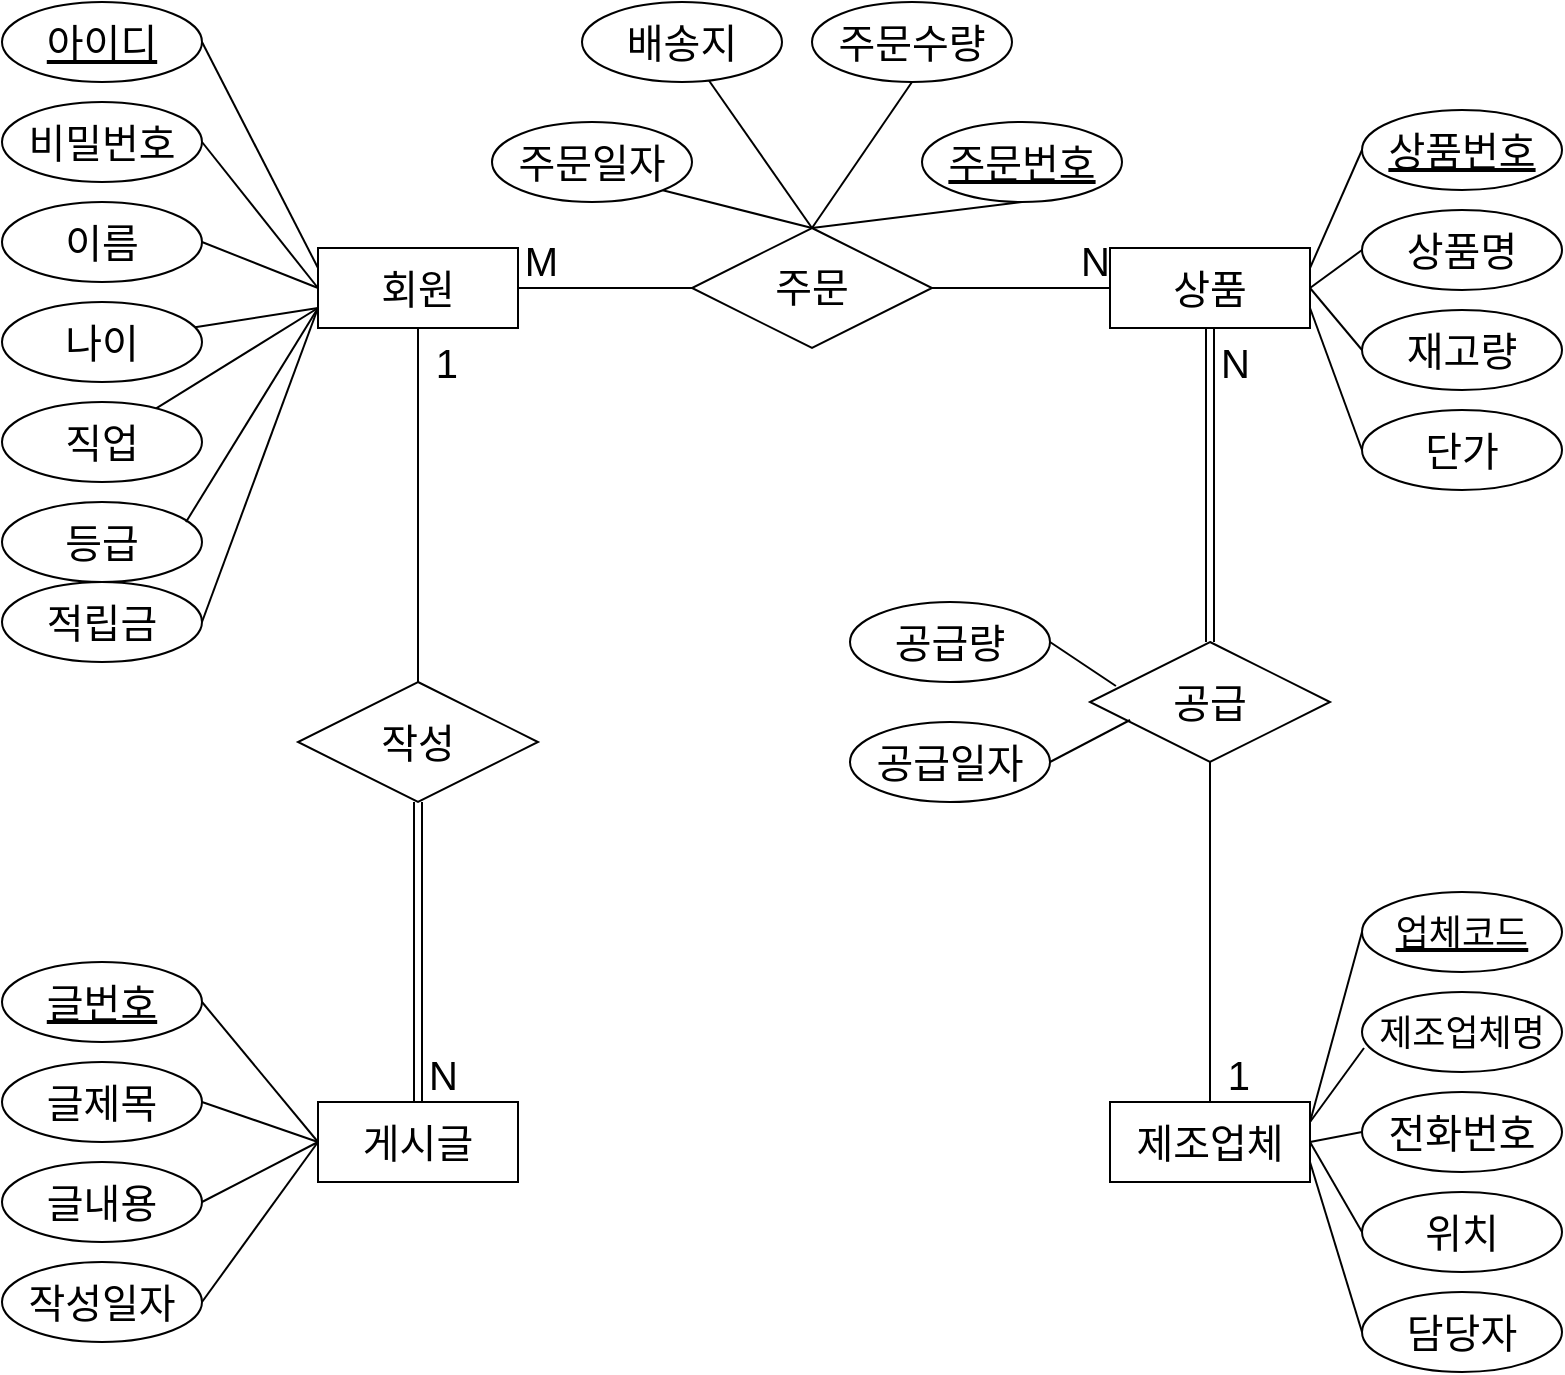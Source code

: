<mxfile>
    <diagram id="gIYOI83hxLDIX9hJdn65" name="Page-1">
        <mxGraphModel dx="562" dy="787" grid="1" gridSize="10" guides="1" tooltips="1" connect="1" arrows="1" fold="1" page="1" pageScale="1" pageWidth="850" pageHeight="1100" math="0" shadow="0">
            <root>
                <mxCell id="0"/>
                <mxCell id="1" parent="0"/>
                <mxCell id="2" value="&lt;font style=&quot;font-size: 20px;&quot;&gt;회원&lt;/font&gt;" style="whiteSpace=wrap;html=1;align=center;" parent="1" vertex="1">
                    <mxGeometry x="178" y="163" width="100" height="40" as="geometry"/>
                </mxCell>
                <mxCell id="3" value="&lt;font style=&quot;font-size: 20px;&quot;&gt;상품&lt;/font&gt;" style="whiteSpace=wrap;html=1;align=center;" parent="1" vertex="1">
                    <mxGeometry x="574" y="163" width="100" height="40" as="geometry"/>
                </mxCell>
                <mxCell id="4" value="&lt;font style=&quot;font-size: 20px;&quot;&gt;게시글&lt;/font&gt;" style="whiteSpace=wrap;html=1;align=center;direction=west;" parent="1" vertex="1">
                    <mxGeometry x="178" y="590" width="100" height="40" as="geometry"/>
                </mxCell>
                <mxCell id="5" value="&lt;font style=&quot;font-size: 20px;&quot;&gt;제조업체&lt;/font&gt;" style="whiteSpace=wrap;html=1;align=center;direction=west;" parent="1" vertex="1">
                    <mxGeometry x="574" y="590" width="100" height="40" as="geometry"/>
                </mxCell>
                <mxCell id="8" value="아이디" style="ellipse;whiteSpace=wrap;html=1;align=center;fontStyle=4;fontSize=20;" parent="1" vertex="1">
                    <mxGeometry x="20" y="40" width="100" height="40" as="geometry"/>
                </mxCell>
                <mxCell id="17" style="edgeStyle=none;html=1;exitX=1;exitY=0.5;exitDx=0;exitDy=0;entryX=0;entryY=0.5;entryDx=0;entryDy=0;fontSize=20;startArrow=none;startFill=0;endArrow=none;endFill=0;" parent="1" source="9" target="2" edge="1">
                    <mxGeometry relative="1" as="geometry"/>
                </mxCell>
                <mxCell id="9" value="비밀번호" style="ellipse;whiteSpace=wrap;html=1;align=center;fontSize=20;" parent="1" vertex="1">
                    <mxGeometry x="20" y="90" width="100" height="40" as="geometry"/>
                </mxCell>
                <mxCell id="53" style="edgeStyle=none;html=1;entryX=0;entryY=0.5;entryDx=0;entryDy=0;fontSize=18;startArrow=none;startFill=0;endArrow=none;endFill=0;exitX=1;exitY=0.5;exitDx=0;exitDy=0;" parent="1" source="10" target="2" edge="1">
                    <mxGeometry relative="1" as="geometry"/>
                </mxCell>
                <mxCell id="10" value="이름" style="ellipse;whiteSpace=wrap;html=1;align=center;fontSize=20;" parent="1" vertex="1">
                    <mxGeometry x="20" y="140" width="100" height="40" as="geometry"/>
                </mxCell>
                <mxCell id="54" style="edgeStyle=none;html=1;entryX=0;entryY=0.75;entryDx=0;entryDy=0;fontSize=18;startArrow=none;startFill=0;endArrow=none;endFill=0;" parent="1" source="11" target="2" edge="1">
                    <mxGeometry relative="1" as="geometry"/>
                </mxCell>
                <mxCell id="11" value="나이" style="ellipse;whiteSpace=wrap;html=1;align=center;fontSize=20;" parent="1" vertex="1">
                    <mxGeometry x="20" y="190" width="100" height="40" as="geometry"/>
                </mxCell>
                <mxCell id="55" style="edgeStyle=none;html=1;entryX=0;entryY=0.75;entryDx=0;entryDy=0;fontSize=18;startArrow=none;startFill=0;endArrow=none;endFill=0;" parent="1" source="12" target="2" edge="1">
                    <mxGeometry relative="1" as="geometry"/>
                </mxCell>
                <mxCell id="12" value="직업" style="ellipse;whiteSpace=wrap;html=1;align=center;fontSize=20;" parent="1" vertex="1">
                    <mxGeometry x="20" y="240" width="100" height="40" as="geometry"/>
                </mxCell>
                <mxCell id="13" value="등급" style="ellipse;whiteSpace=wrap;html=1;align=center;fontSize=20;" parent="1" vertex="1">
                    <mxGeometry x="20" y="290" width="100" height="40" as="geometry"/>
                </mxCell>
                <mxCell id="14" value="적립금" style="ellipse;whiteSpace=wrap;html=1;align=center;fontSize=20;" parent="1" vertex="1">
                    <mxGeometry x="20" y="330" width="100" height="40" as="geometry"/>
                </mxCell>
                <mxCell id="15" value="" style="endArrow=none;html=1;rounded=0;fontSize=20;exitX=0;exitY=0.5;exitDx=0;exitDy=0;entryX=0;entryY=0.5;entryDx=0;entryDy=0;" parent="1" source="33" target="5" edge="1">
                    <mxGeometry relative="1" as="geometry">
                        <mxPoint x="515" y="710" as="sourcePoint"/>
                        <mxPoint x="565" y="700" as="targetPoint"/>
                    </mxGeometry>
                </mxCell>
                <mxCell id="21" style="edgeStyle=none;html=1;exitX=0.92;exitY=0.25;exitDx=0;exitDy=0;fontSize=20;entryX=0;entryY=0.75;entryDx=0;entryDy=0;startArrow=none;startFill=0;endArrow=none;endFill=0;exitPerimeter=0;" parent="1" source="13" target="2" edge="1">
                    <mxGeometry relative="1" as="geometry">
                        <mxPoint x="180" y="170" as="targetPoint"/>
                        <mxPoint x="130" y="270" as="sourcePoint"/>
                    </mxGeometry>
                </mxCell>
                <mxCell id="22" style="edgeStyle=none;html=1;exitX=1;exitY=0.5;exitDx=0;exitDy=0;fontSize=20;entryX=0;entryY=0.75;entryDx=0;entryDy=0;startArrow=none;startFill=0;endArrow=none;endFill=0;" parent="1" source="14" target="2" edge="1">
                    <mxGeometry relative="1" as="geometry">
                        <mxPoint x="187" y="172" as="targetPoint"/>
                        <mxPoint x="130" y="320" as="sourcePoint"/>
                    </mxGeometry>
                </mxCell>
                <mxCell id="23" value="상품번호" style="ellipse;whiteSpace=wrap;html=1;align=center;fontStyle=4;fontSize=20;" parent="1" vertex="1">
                    <mxGeometry x="700" y="94" width="100" height="40" as="geometry"/>
                </mxCell>
                <mxCell id="24" value="상품명" style="ellipse;whiteSpace=wrap;html=1;align=center;fontSize=20;" parent="1" vertex="1">
                    <mxGeometry x="700" y="144" width="100" height="40" as="geometry"/>
                </mxCell>
                <mxCell id="25" value="재고량" style="ellipse;whiteSpace=wrap;html=1;align=center;fontSize=20;" parent="1" vertex="1">
                    <mxGeometry x="700" y="194" width="100" height="40" as="geometry"/>
                </mxCell>
                <mxCell id="26" value="단가" style="ellipse;whiteSpace=wrap;html=1;align=center;fontSize=20;" parent="1" vertex="1">
                    <mxGeometry x="700" y="244" width="100" height="40" as="geometry"/>
                </mxCell>
                <mxCell id="27" value="" style="endArrow=none;html=1;rounded=0;fontSize=20;exitX=1;exitY=0.25;exitDx=0;exitDy=0;entryX=0;entryY=0.5;entryDx=0;entryDy=0;" parent="1" source="3" target="23" edge="1">
                    <mxGeometry relative="1" as="geometry">
                        <mxPoint x="680" y="130" as="sourcePoint"/>
                        <mxPoint x="700" y="59.5" as="targetPoint"/>
                    </mxGeometry>
                </mxCell>
                <mxCell id="28" value="" style="endArrow=none;html=1;rounded=0;fontSize=20;entryX=0;entryY=0.5;entryDx=0;entryDy=0;exitX=1;exitY=0.5;exitDx=0;exitDy=0;" parent="1" source="3" target="24" edge="1">
                    <mxGeometry relative="1" as="geometry">
                        <mxPoint x="680" y="140" as="sourcePoint"/>
                        <mxPoint x="710" y="69.5" as="targetPoint"/>
                    </mxGeometry>
                </mxCell>
                <mxCell id="29" value="" style="endArrow=none;html=1;rounded=0;fontSize=20;exitX=1;exitY=0.5;exitDx=0;exitDy=0;entryX=0;entryY=0.5;entryDx=0;entryDy=0;" parent="1" source="3" target="25" edge="1">
                    <mxGeometry relative="1" as="geometry">
                        <mxPoint x="690" y="140" as="sourcePoint"/>
                        <mxPoint x="710" y="120" as="targetPoint"/>
                    </mxGeometry>
                </mxCell>
                <mxCell id="30" value="" style="endArrow=none;html=1;rounded=0;fontSize=20;entryX=0;entryY=0.5;entryDx=0;entryDy=0;exitX=1;exitY=0.75;exitDx=0;exitDy=0;" parent="1" source="3" target="26" edge="1">
                    <mxGeometry relative="1" as="geometry">
                        <mxPoint x="690" y="150" as="sourcePoint"/>
                        <mxPoint x="710" y="170" as="targetPoint"/>
                    </mxGeometry>
                </mxCell>
                <mxCell id="31" value="&lt;font style=&quot;font-size: 18px;&quot;&gt;제조업체명&lt;/font&gt;" style="ellipse;whiteSpace=wrap;html=1;align=center;fontStyle=0;fontSize=20;" parent="1" vertex="1">
                    <mxGeometry x="700" y="535" width="100" height="40" as="geometry"/>
                </mxCell>
                <mxCell id="32" value="전화번호" style="ellipse;whiteSpace=wrap;html=1;align=center;fontSize=20;" parent="1" vertex="1">
                    <mxGeometry x="700" y="585" width="100" height="40" as="geometry"/>
                </mxCell>
                <mxCell id="33" value="위치" style="ellipse;whiteSpace=wrap;html=1;align=center;fontSize=20;" parent="1" vertex="1">
                    <mxGeometry x="700" y="635" width="100" height="40" as="geometry"/>
                </mxCell>
                <mxCell id="34" value="담당자" style="ellipse;whiteSpace=wrap;html=1;align=center;fontSize=20;" parent="1" vertex="1">
                    <mxGeometry x="700" y="685" width="100" height="40" as="geometry"/>
                </mxCell>
                <mxCell id="35" value="" style="endArrow=none;html=1;rounded=0;fontSize=20;exitX=0;exitY=0.5;exitDx=0;exitDy=0;entryX=0;entryY=0.25;entryDx=0;entryDy=0;" parent="1" source="34" target="5" edge="1">
                    <mxGeometry relative="1" as="geometry">
                        <mxPoint x="535" y="700" as="sourcePoint"/>
                        <mxPoint x="575" y="710" as="targetPoint"/>
                    </mxGeometry>
                </mxCell>
                <mxCell id="36" value="" style="endArrow=none;html=1;rounded=0;fontSize=20;exitX=0;exitY=0.5;exitDx=0;exitDy=0;entryX=0;entryY=0.5;entryDx=0;entryDy=0;" parent="1" source="32" target="5" edge="1">
                    <mxGeometry relative="1" as="geometry">
                        <mxPoint x="535" y="700" as="sourcePoint"/>
                        <mxPoint x="565" y="690" as="targetPoint"/>
                    </mxGeometry>
                </mxCell>
                <mxCell id="37" value="" style="endArrow=none;html=1;rounded=0;fontSize=20;exitX=0.01;exitY=0.7;exitDx=0;exitDy=0;entryX=0;entryY=0.75;entryDx=0;entryDy=0;exitPerimeter=0;" parent="1" source="31" target="5" edge="1">
                    <mxGeometry relative="1" as="geometry">
                        <mxPoint x="535" y="650" as="sourcePoint"/>
                        <mxPoint x="575" y="700" as="targetPoint"/>
                    </mxGeometry>
                </mxCell>
                <mxCell id="38" value="글번호" style="ellipse;whiteSpace=wrap;html=1;align=center;fontStyle=4;fontSize=20;" parent="1" vertex="1">
                    <mxGeometry x="20" y="520" width="100" height="40" as="geometry"/>
                </mxCell>
                <mxCell id="39" value="글제목" style="ellipse;whiteSpace=wrap;html=1;align=center;fontSize=20;direction=west;" parent="1" vertex="1">
                    <mxGeometry x="20" y="570" width="100" height="40" as="geometry"/>
                </mxCell>
                <mxCell id="40" value="글내용" style="ellipse;whiteSpace=wrap;html=1;align=center;fontSize=20;direction=west;" parent="1" vertex="1">
                    <mxGeometry x="20" y="620" width="100" height="40" as="geometry"/>
                </mxCell>
                <mxCell id="41" value="작성일자" style="ellipse;whiteSpace=wrap;html=1;align=center;fontSize=20;direction=west;" parent="1" vertex="1">
                    <mxGeometry x="20" y="670" width="100" height="40" as="geometry"/>
                </mxCell>
                <mxCell id="44" value="" style="endArrow=none;html=1;rounded=0;fontSize=20;exitX=0;exitY=0.5;exitDx=0;exitDy=0;entryX=1;entryY=0.5;entryDx=0;entryDy=0;" parent="1" source="39" target="4" edge="1">
                    <mxGeometry relative="1" as="geometry">
                        <mxPoint x="90" y="488" as="sourcePoint"/>
                        <mxPoint x="160" y="610" as="targetPoint"/>
                    </mxGeometry>
                </mxCell>
                <mxCell id="45" value="" style="endArrow=none;html=1;rounded=0;fontSize=20;exitX=1;exitY=0.5;exitDx=0;exitDy=0;entryX=1;entryY=0.5;entryDx=0;entryDy=0;" parent="1" source="38" target="4" edge="1">
                    <mxGeometry relative="1" as="geometry">
                        <mxPoint x="90" y="488" as="sourcePoint"/>
                        <mxPoint x="142" y="590" as="targetPoint"/>
                    </mxGeometry>
                </mxCell>
                <mxCell id="47" value="" style="endArrow=none;html=1;rounded=0;fontSize=20;exitX=0;exitY=0.5;exitDx=0;exitDy=0;entryX=1;entryY=0.5;entryDx=0;entryDy=0;" parent="1" source="41" target="4" edge="1">
                    <mxGeometry relative="1" as="geometry">
                        <mxPoint x="200" y="550" as="sourcePoint"/>
                        <mxPoint x="180" y="600" as="targetPoint"/>
                    </mxGeometry>
                </mxCell>
                <mxCell id="48" value="" style="endArrow=none;html=1;rounded=0;fontSize=20;exitX=0;exitY=0.5;exitDx=0;exitDy=0;entryX=1;entryY=0.5;entryDx=0;entryDy=0;" parent="1" source="40" target="4" edge="1">
                    <mxGeometry relative="1" as="geometry">
                        <mxPoint x="200" y="650" as="sourcePoint"/>
                        <mxPoint x="180" y="620" as="targetPoint"/>
                        <Array as="points"/>
                    </mxGeometry>
                </mxCell>
                <mxCell id="49" style="edgeStyle=none;html=1;exitX=0;exitY=0.25;exitDx=0;exitDy=0;entryX=1;entryY=0.5;entryDx=0;entryDy=0;fontSize=20;startArrow=none;startFill=0;endArrow=none;endFill=0;" parent="1" source="2" edge="1">
                    <mxGeometry relative="1" as="geometry">
                        <mxPoint x="160" y="120" as="sourcePoint"/>
                        <mxPoint x="120" y="60" as="targetPoint"/>
                    </mxGeometry>
                </mxCell>
                <mxCell id="56" value="&lt;font style=&quot;font-size: 20px;&quot;&gt;주문&lt;/font&gt;" style="shape=rhombus;perimeter=rhombusPerimeter;whiteSpace=wrap;html=1;align=center;fontSize=18;" parent="1" vertex="1">
                    <mxGeometry x="365" y="153" width="120" height="60" as="geometry"/>
                </mxCell>
                <mxCell id="60" value="" style="endArrow=none;html=1;rounded=0;fontSize=20;entryX=0;entryY=0.5;entryDx=0;entryDy=0;exitX=1;exitY=0.5;exitDx=0;exitDy=0;" parent="1" source="56" target="3" edge="1">
                    <mxGeometry relative="1" as="geometry">
                        <mxPoint x="490" y="140" as="sourcePoint"/>
                        <mxPoint x="580" y="140" as="targetPoint"/>
                    </mxGeometry>
                </mxCell>
                <mxCell id="61" value="N" style="resizable=0;html=1;align=right;verticalAlign=bottom;fontSize=20;" parent="60" connectable="0" vertex="1">
                    <mxGeometry x="1" relative="1" as="geometry">
                        <mxPoint as="offset"/>
                    </mxGeometry>
                </mxCell>
                <mxCell id="62" value="" style="endArrow=none;html=1;rounded=0;fontSize=20;exitX=0;exitY=0.5;exitDx=0;exitDy=0;entryX=1;entryY=0.5;entryDx=0;entryDy=0;" parent="1" source="56" target="2" edge="1">
                    <mxGeometry relative="1" as="geometry">
                        <mxPoint x="350" y="280" as="sourcePoint"/>
                        <mxPoint x="290" y="130" as="targetPoint"/>
                    </mxGeometry>
                </mxCell>
                <mxCell id="63" value="M" style="resizable=0;html=1;align=right;verticalAlign=bottom;fontSize=20;" parent="62" connectable="0" vertex="1">
                    <mxGeometry x="1" relative="1" as="geometry">
                        <mxPoint x="20" as="offset"/>
                    </mxGeometry>
                </mxCell>
                <mxCell id="73" style="edgeStyle=none;html=1;exitX=0.5;exitY=1;exitDx=0;exitDy=0;entryX=0.5;entryY=0;entryDx=0;entryDy=0;fontSize=20;startArrow=none;startFill=0;endArrow=none;endFill=0;" parent="1" source="64" target="56" edge="1">
                    <mxGeometry relative="1" as="geometry"/>
                </mxCell>
                <mxCell id="64" value="주문번호" style="ellipse;whiteSpace=wrap;html=1;align=center;fontStyle=4;fontSize=20;" parent="1" vertex="1">
                    <mxGeometry x="480" y="100" width="100" height="40" as="geometry"/>
                </mxCell>
                <mxCell id="71" style="edgeStyle=none;html=1;entryX=0.5;entryY=0;entryDx=0;entryDy=0;fontSize=20;startArrow=none;startFill=0;endArrow=none;endFill=0;" parent="1" source="66" target="56" edge="1">
                    <mxGeometry relative="1" as="geometry"/>
                </mxCell>
                <mxCell id="66" value="배송지" style="ellipse;whiteSpace=wrap;html=1;align=center;fontSize=20;" parent="1" vertex="1">
                    <mxGeometry x="310" y="40" width="100" height="40" as="geometry"/>
                </mxCell>
                <mxCell id="70" style="edgeStyle=none;html=1;exitX=1;exitY=1;exitDx=0;exitDy=0;entryX=0.5;entryY=0;entryDx=0;entryDy=0;fontSize=20;startArrow=none;startFill=0;endArrow=none;endFill=0;" parent="1" source="67" target="56" edge="1">
                    <mxGeometry relative="1" as="geometry"/>
                </mxCell>
                <mxCell id="67" value="주문일자" style="ellipse;whiteSpace=wrap;html=1;align=center;fontSize=20;" parent="1" vertex="1">
                    <mxGeometry x="265" y="100" width="100" height="40" as="geometry"/>
                </mxCell>
                <mxCell id="72" style="edgeStyle=none;html=1;exitX=0.5;exitY=1;exitDx=0;exitDy=0;entryX=0.5;entryY=0;entryDx=0;entryDy=0;fontSize=20;startArrow=none;startFill=0;endArrow=none;endFill=0;" parent="1" source="68" target="56" edge="1">
                    <mxGeometry relative="1" as="geometry"/>
                </mxCell>
                <mxCell id="68" value="주문수량" style="ellipse;whiteSpace=wrap;html=1;align=center;fontSize=20;" parent="1" vertex="1">
                    <mxGeometry x="425" y="40" width="100" height="40" as="geometry"/>
                </mxCell>
                <mxCell id="74" value="공급" style="shape=rhombus;perimeter=rhombusPerimeter;whiteSpace=wrap;html=1;align=center;fontSize=20;" parent="1" vertex="1">
                    <mxGeometry x="564" y="360" width="120" height="60" as="geometry"/>
                </mxCell>
                <mxCell id="77" style="edgeStyle=none;html=1;exitX=1;exitY=0.5;exitDx=0;exitDy=0;entryX=0.108;entryY=0.367;entryDx=0;entryDy=0;entryPerimeter=0;fontSize=20;startArrow=none;startFill=0;endArrow=none;endFill=0;" parent="1" source="75" target="74" edge="1">
                    <mxGeometry relative="1" as="geometry"/>
                </mxCell>
                <mxCell id="75" value="공급량" style="ellipse;whiteSpace=wrap;html=1;align=center;fontSize=20;" parent="1" vertex="1">
                    <mxGeometry x="444" y="340" width="100" height="40" as="geometry"/>
                </mxCell>
                <mxCell id="78" style="edgeStyle=none;html=1;entryX=0.167;entryY=0.65;entryDx=0;entryDy=0;entryPerimeter=0;fontSize=20;startArrow=none;startFill=0;endArrow=none;endFill=0;exitX=1;exitY=0.5;exitDx=0;exitDy=0;" parent="1" source="76" target="74" edge="1">
                    <mxGeometry relative="1" as="geometry"/>
                </mxCell>
                <mxCell id="76" value="공급일자" style="ellipse;whiteSpace=wrap;html=1;align=center;fontSize=20;" parent="1" vertex="1">
                    <mxGeometry x="444" y="400" width="100" height="40" as="geometry"/>
                </mxCell>
                <mxCell id="79" value="" style="shape=link;html=1;rounded=0;fontSize=20;startArrow=none;startFill=0;endArrow=none;endFill=0;entryX=0.5;entryY=1;entryDx=0;entryDy=0;exitX=0.5;exitY=0;exitDx=0;exitDy=0;" parent="1" source="74" target="3" edge="1">
                    <mxGeometry relative="1" as="geometry">
                        <mxPoint x="470" y="244" as="sourcePoint"/>
                        <mxPoint x="630" y="244" as="targetPoint"/>
                    </mxGeometry>
                </mxCell>
                <mxCell id="80" value="N" style="resizable=0;html=1;align=right;verticalAlign=bottom;fontSize=20;" parent="79" connectable="0" vertex="1">
                    <mxGeometry x="1" relative="1" as="geometry">
                        <mxPoint x="20" y="31" as="offset"/>
                    </mxGeometry>
                </mxCell>
                <mxCell id="82" value="" style="endArrow=none;html=1;rounded=0;fontSize=20;exitX=0.5;exitY=1;exitDx=0;exitDy=0;entryX=0.5;entryY=1;entryDx=0;entryDy=0;" parent="1" source="74" target="5" edge="1">
                    <mxGeometry relative="1" as="geometry">
                        <mxPoint x="550" y="470" as="sourcePoint"/>
                        <mxPoint x="600" y="520" as="targetPoint"/>
                    </mxGeometry>
                </mxCell>
                <mxCell id="83" value="1" style="resizable=0;html=1;align=right;verticalAlign=bottom;fontSize=20;" parent="82" connectable="0" vertex="1">
                    <mxGeometry x="1" relative="1" as="geometry">
                        <mxPoint x="20" as="offset"/>
                    </mxGeometry>
                </mxCell>
                <mxCell id="87" value="작성" style="shape=rhombus;perimeter=rhombusPerimeter;whiteSpace=wrap;html=1;align=center;fontSize=20;" parent="1" vertex="1">
                    <mxGeometry x="168" y="380" width="120" height="60" as="geometry"/>
                </mxCell>
                <mxCell id="90" value="" style="shape=link;html=1;rounded=0;fontSize=20;startArrow=none;startFill=0;endArrow=none;endFill=0;entryX=0.5;entryY=1;entryDx=0;entryDy=0;exitX=0.5;exitY=1;exitDx=0;exitDy=0;" parent="1" source="87" target="4" edge="1">
                    <mxGeometry relative="1" as="geometry">
                        <mxPoint x="350" y="570" as="sourcePoint"/>
                        <mxPoint x="350" y="413" as="targetPoint"/>
                    </mxGeometry>
                </mxCell>
                <mxCell id="91" value="N" style="resizable=0;html=1;align=right;verticalAlign=bottom;fontSize=20;" parent="90" connectable="0" vertex="1">
                    <mxGeometry x="1" relative="1" as="geometry">
                        <mxPoint x="20" as="offset"/>
                    </mxGeometry>
                </mxCell>
                <mxCell id="92" value="" style="endArrow=none;html=1;rounded=0;fontSize=20;exitX=0.5;exitY=0;exitDx=0;exitDy=0;entryX=0.5;entryY=1;entryDx=0;entryDy=0;" parent="1" source="87" target="2" edge="1">
                    <mxGeometry relative="1" as="geometry">
                        <mxPoint x="240" y="300" as="sourcePoint"/>
                        <mxPoint x="240" y="445" as="targetPoint"/>
                    </mxGeometry>
                </mxCell>
                <mxCell id="93" value="1" style="resizable=0;html=1;align=right;verticalAlign=bottom;fontSize=20;" parent="92" connectable="0" vertex="1">
                    <mxGeometry x="1" relative="1" as="geometry">
                        <mxPoint x="20" y="31" as="offset"/>
                    </mxGeometry>
                </mxCell>
                <mxCell id="95" style="edgeStyle=none;rounded=0;html=1;entryX=0;entryY=0.75;entryDx=0;entryDy=0;fontSize=20;startArrow=none;startFill=0;endArrow=none;endFill=0;exitX=0;exitY=0.5;exitDx=0;exitDy=0;" parent="1" source="94" target="5" edge="1">
                    <mxGeometry relative="1" as="geometry"/>
                </mxCell>
                <mxCell id="94" value="&lt;font style=&quot;font-size: 18px;&quot;&gt;업체코드&lt;/font&gt;" style="ellipse;whiteSpace=wrap;html=1;align=center;fontStyle=4;fontSize=20;" parent="1" vertex="1">
                    <mxGeometry x="700" y="485" width="100" height="40" as="geometry"/>
                </mxCell>
            </root>
        </mxGraphModel>
    </diagram>
    <diagram id="gLoEDAIf4-Gwa_dx0gsq" name="Page-2">
        <mxGraphModel dx="562" dy="787" grid="1" gridSize="10" guides="1" tooltips="1" connect="1" arrows="1" fold="1" page="1" pageScale="1" pageWidth="850" pageHeight="1100" math="0" shadow="0">
            <root>
                <mxCell id="0"/>
                <mxCell id="1" parent="0"/>
                <mxCell id="7pmN1APwKyER7n0bJ9Mh-1" value="회원" style="shape=table;startSize=30;container=1;collapsible=1;childLayout=tableLayout;fixedRows=1;rowLines=0;fontStyle=1;align=center;resizeLast=1;fontSize=20;" parent="1" vertex="1">
                    <mxGeometry x="80" y="40" width="180" height="240" as="geometry"/>
                </mxCell>
                <mxCell id="7pmN1APwKyER7n0bJ9Mh-2" value="" style="shape=tableRow;horizontal=0;startSize=0;swimlaneHead=0;swimlaneBody=0;fillColor=none;collapsible=0;dropTarget=0;points=[[0,0.5],[1,0.5]];portConstraint=eastwest;top=0;left=0;right=0;bottom=1;fontSize=20;" parent="7pmN1APwKyER7n0bJ9Mh-1" vertex="1">
                    <mxGeometry y="30" width="180" height="30" as="geometry"/>
                </mxCell>
                <mxCell id="7pmN1APwKyER7n0bJ9Mh-3" value="PK" style="shape=partialRectangle;connectable=0;fillColor=none;top=0;left=0;bottom=0;right=0;fontStyle=1;overflow=hidden;fontSize=20;" parent="7pmN1APwKyER7n0bJ9Mh-2" vertex="1">
                    <mxGeometry width="30" height="30" as="geometry">
                        <mxRectangle width="30" height="30" as="alternateBounds"/>
                    </mxGeometry>
                </mxCell>
                <mxCell id="7pmN1APwKyER7n0bJ9Mh-4" value="아이디" style="shape=partialRectangle;connectable=0;fillColor=none;top=0;left=0;bottom=0;right=0;align=left;spacingLeft=6;fontStyle=5;overflow=hidden;fontSize=20;" parent="7pmN1APwKyER7n0bJ9Mh-2" vertex="1">
                    <mxGeometry x="30" width="150" height="30" as="geometry">
                        <mxRectangle width="150" height="30" as="alternateBounds"/>
                    </mxGeometry>
                </mxCell>
                <mxCell id="7pmN1APwKyER7n0bJ9Mh-5" value="" style="shape=tableRow;horizontal=0;startSize=0;swimlaneHead=0;swimlaneBody=0;fillColor=none;collapsible=0;dropTarget=0;points=[[0,0.5],[1,0.5]];portConstraint=eastwest;top=0;left=0;right=0;bottom=0;fontSize=20;" parent="7pmN1APwKyER7n0bJ9Mh-1" vertex="1">
                    <mxGeometry y="60" width="180" height="30" as="geometry"/>
                </mxCell>
                <mxCell id="7pmN1APwKyER7n0bJ9Mh-6" value="" style="shape=partialRectangle;connectable=0;fillColor=none;top=0;left=0;bottom=0;right=0;editable=1;overflow=hidden;fontSize=20;" parent="7pmN1APwKyER7n0bJ9Mh-5" vertex="1">
                    <mxGeometry width="30" height="30" as="geometry">
                        <mxRectangle width="30" height="30" as="alternateBounds"/>
                    </mxGeometry>
                </mxCell>
                <mxCell id="7pmN1APwKyER7n0bJ9Mh-7" value="비밀번호" style="shape=partialRectangle;connectable=0;fillColor=none;top=0;left=0;bottom=0;right=0;align=left;spacingLeft=6;overflow=hidden;fontSize=20;" parent="7pmN1APwKyER7n0bJ9Mh-5" vertex="1">
                    <mxGeometry x="30" width="150" height="30" as="geometry">
                        <mxRectangle width="150" height="30" as="alternateBounds"/>
                    </mxGeometry>
                </mxCell>
                <mxCell id="7pmN1APwKyER7n0bJ9Mh-8" value="" style="shape=tableRow;horizontal=0;startSize=0;swimlaneHead=0;swimlaneBody=0;fillColor=none;collapsible=0;dropTarget=0;points=[[0,0.5],[1,0.5]];portConstraint=eastwest;top=0;left=0;right=0;bottom=0;fontSize=20;" parent="7pmN1APwKyER7n0bJ9Mh-1" vertex="1">
                    <mxGeometry y="90" width="180" height="30" as="geometry"/>
                </mxCell>
                <mxCell id="7pmN1APwKyER7n0bJ9Mh-9" value="" style="shape=partialRectangle;connectable=0;fillColor=none;top=0;left=0;bottom=0;right=0;editable=1;overflow=hidden;fontSize=20;" parent="7pmN1APwKyER7n0bJ9Mh-8" vertex="1">
                    <mxGeometry width="30" height="30" as="geometry">
                        <mxRectangle width="30" height="30" as="alternateBounds"/>
                    </mxGeometry>
                </mxCell>
                <mxCell id="7pmN1APwKyER7n0bJ9Mh-10" value="이름" style="shape=partialRectangle;connectable=0;fillColor=none;top=0;left=0;bottom=0;right=0;align=left;spacingLeft=6;overflow=hidden;fontSize=20;" parent="7pmN1APwKyER7n0bJ9Mh-8" vertex="1">
                    <mxGeometry x="30" width="150" height="30" as="geometry">
                        <mxRectangle width="150" height="30" as="alternateBounds"/>
                    </mxGeometry>
                </mxCell>
                <mxCell id="7pmN1APwKyER7n0bJ9Mh-11" value="" style="shape=tableRow;horizontal=0;startSize=0;swimlaneHead=0;swimlaneBody=0;fillColor=none;collapsible=0;dropTarget=0;points=[[0,0.5],[1,0.5]];portConstraint=eastwest;top=0;left=0;right=0;bottom=0;fontSize=20;" parent="7pmN1APwKyER7n0bJ9Mh-1" vertex="1">
                    <mxGeometry y="120" width="180" height="30" as="geometry"/>
                </mxCell>
                <mxCell id="7pmN1APwKyER7n0bJ9Mh-12" value="" style="shape=partialRectangle;connectable=0;fillColor=none;top=0;left=0;bottom=0;right=0;editable=1;overflow=hidden;fontSize=20;" parent="7pmN1APwKyER7n0bJ9Mh-11" vertex="1">
                    <mxGeometry width="30" height="30" as="geometry">
                        <mxRectangle width="30" height="30" as="alternateBounds"/>
                    </mxGeometry>
                </mxCell>
                <mxCell id="7pmN1APwKyER7n0bJ9Mh-13" value="나이" style="shape=partialRectangle;connectable=0;fillColor=none;top=0;left=0;bottom=0;right=0;align=left;spacingLeft=6;overflow=hidden;fontSize=20;" parent="7pmN1APwKyER7n0bJ9Mh-11" vertex="1">
                    <mxGeometry x="30" width="150" height="30" as="geometry">
                        <mxRectangle width="150" height="30" as="alternateBounds"/>
                    </mxGeometry>
                </mxCell>
                <mxCell id="r4vXhoOIH-MMyG_1I_cJ-1" value="" style="shape=tableRow;horizontal=0;startSize=0;swimlaneHead=0;swimlaneBody=0;fillColor=none;collapsible=0;dropTarget=0;points=[[0,0.5],[1,0.5]];portConstraint=eastwest;top=0;left=0;right=0;bottom=0;fontSize=20;" parent="7pmN1APwKyER7n0bJ9Mh-1" vertex="1">
                    <mxGeometry y="150" width="180" height="30" as="geometry"/>
                </mxCell>
                <mxCell id="r4vXhoOIH-MMyG_1I_cJ-2" value="" style="shape=partialRectangle;connectable=0;fillColor=none;top=0;left=0;bottom=0;right=0;editable=1;overflow=hidden;fontSize=20;" parent="r4vXhoOIH-MMyG_1I_cJ-1" vertex="1">
                    <mxGeometry width="30" height="30" as="geometry">
                        <mxRectangle width="30" height="30" as="alternateBounds"/>
                    </mxGeometry>
                </mxCell>
                <mxCell id="r4vXhoOIH-MMyG_1I_cJ-3" value="직업" style="shape=partialRectangle;connectable=0;fillColor=none;top=0;left=0;bottom=0;right=0;align=left;spacingLeft=6;overflow=hidden;fontSize=20;" parent="r4vXhoOIH-MMyG_1I_cJ-1" vertex="1">
                    <mxGeometry x="30" width="150" height="30" as="geometry">
                        <mxRectangle width="150" height="30" as="alternateBounds"/>
                    </mxGeometry>
                </mxCell>
                <mxCell id="r4vXhoOIH-MMyG_1I_cJ-4" value="" style="shape=tableRow;horizontal=0;startSize=0;swimlaneHead=0;swimlaneBody=0;fillColor=none;collapsible=0;dropTarget=0;points=[[0,0.5],[1,0.5]];portConstraint=eastwest;top=0;left=0;right=0;bottom=0;fontSize=20;" parent="7pmN1APwKyER7n0bJ9Mh-1" vertex="1">
                    <mxGeometry y="180" width="180" height="30" as="geometry"/>
                </mxCell>
                <mxCell id="r4vXhoOIH-MMyG_1I_cJ-5" value="" style="shape=partialRectangle;connectable=0;fillColor=none;top=0;left=0;bottom=0;right=0;editable=1;overflow=hidden;fontSize=20;" parent="r4vXhoOIH-MMyG_1I_cJ-4" vertex="1">
                    <mxGeometry width="30" height="30" as="geometry">
                        <mxRectangle width="30" height="30" as="alternateBounds"/>
                    </mxGeometry>
                </mxCell>
                <mxCell id="r4vXhoOIH-MMyG_1I_cJ-6" value="등급" style="shape=partialRectangle;connectable=0;fillColor=none;top=0;left=0;bottom=0;right=0;align=left;spacingLeft=6;overflow=hidden;fontSize=20;" parent="r4vXhoOIH-MMyG_1I_cJ-4" vertex="1">
                    <mxGeometry x="30" width="150" height="30" as="geometry">
                        <mxRectangle width="150" height="30" as="alternateBounds"/>
                    </mxGeometry>
                </mxCell>
                <mxCell id="r4vXhoOIH-MMyG_1I_cJ-7" value="" style="shape=tableRow;horizontal=0;startSize=0;swimlaneHead=0;swimlaneBody=0;fillColor=none;collapsible=0;dropTarget=0;points=[[0,0.5],[1,0.5]];portConstraint=eastwest;top=0;left=0;right=0;bottom=0;fontSize=20;" parent="7pmN1APwKyER7n0bJ9Mh-1" vertex="1">
                    <mxGeometry y="210" width="180" height="30" as="geometry"/>
                </mxCell>
                <mxCell id="r4vXhoOIH-MMyG_1I_cJ-8" value="" style="shape=partialRectangle;connectable=0;fillColor=none;top=0;left=0;bottom=0;right=0;editable=1;overflow=hidden;fontSize=20;" parent="r4vXhoOIH-MMyG_1I_cJ-7" vertex="1">
                    <mxGeometry width="30" height="30" as="geometry">
                        <mxRectangle width="30" height="30" as="alternateBounds"/>
                    </mxGeometry>
                </mxCell>
                <mxCell id="r4vXhoOIH-MMyG_1I_cJ-9" value="적립금" style="shape=partialRectangle;connectable=0;fillColor=none;top=0;left=0;bottom=0;right=0;align=left;spacingLeft=6;overflow=hidden;fontSize=20;" parent="r4vXhoOIH-MMyG_1I_cJ-7" vertex="1">
                    <mxGeometry x="30" width="150" height="30" as="geometry">
                        <mxRectangle width="150" height="30" as="alternateBounds"/>
                    </mxGeometry>
                </mxCell>
                <mxCell id="-99i9Xf9UJfDmvq_j9OC-1" value="상품" style="shape=table;startSize=30;container=1;collapsible=1;childLayout=tableLayout;fixedRows=1;rowLines=0;fontStyle=1;align=center;resizeLast=1;fontSize=20;" parent="1" vertex="1">
                    <mxGeometry x="580" y="40" width="180" height="180" as="geometry"/>
                </mxCell>
                <mxCell id="-99i9Xf9UJfDmvq_j9OC-2" value="" style="shape=tableRow;horizontal=0;startSize=0;swimlaneHead=0;swimlaneBody=0;fillColor=none;collapsible=0;dropTarget=0;points=[[0,0.5],[1,0.5]];portConstraint=eastwest;top=0;left=0;right=0;bottom=1;fontSize=20;" parent="-99i9Xf9UJfDmvq_j9OC-1" vertex="1">
                    <mxGeometry y="30" width="180" height="30" as="geometry"/>
                </mxCell>
                <mxCell id="-99i9Xf9UJfDmvq_j9OC-3" value="PK" style="shape=partialRectangle;connectable=0;fillColor=none;top=0;left=0;bottom=0;right=0;fontStyle=1;overflow=hidden;fontSize=20;" parent="-99i9Xf9UJfDmvq_j9OC-2" vertex="1">
                    <mxGeometry width="30" height="30" as="geometry">
                        <mxRectangle width="30" height="30" as="alternateBounds"/>
                    </mxGeometry>
                </mxCell>
                <mxCell id="-99i9Xf9UJfDmvq_j9OC-4" value="상품번호" style="shape=partialRectangle;connectable=0;fillColor=none;top=0;left=0;bottom=0;right=0;align=left;spacingLeft=6;fontStyle=5;overflow=hidden;fontSize=20;" parent="-99i9Xf9UJfDmvq_j9OC-2" vertex="1">
                    <mxGeometry x="30" width="150" height="30" as="geometry">
                        <mxRectangle width="150" height="30" as="alternateBounds"/>
                    </mxGeometry>
                </mxCell>
                <mxCell id="r4vXhoOIH-MMyG_1I_cJ-23" value="" style="shape=tableRow;horizontal=0;startSize=0;swimlaneHead=0;swimlaneBody=0;fillColor=none;collapsible=0;dropTarget=0;points=[[0,0.5],[1,0.5]];portConstraint=eastwest;top=0;left=0;right=0;bottom=0;fontSize=20;" parent="-99i9Xf9UJfDmvq_j9OC-1" vertex="1">
                    <mxGeometry y="60" width="180" height="30" as="geometry"/>
                </mxCell>
                <mxCell id="r4vXhoOIH-MMyG_1I_cJ-24" value="FK" style="shape=partialRectangle;connectable=0;fillColor=none;top=0;left=0;bottom=0;right=0;editable=1;overflow=hidden;fontSize=20;fontStyle=1" parent="r4vXhoOIH-MMyG_1I_cJ-23" vertex="1">
                    <mxGeometry width="30" height="30" as="geometry">
                        <mxRectangle width="30" height="30" as="alternateBounds"/>
                    </mxGeometry>
                </mxCell>
                <mxCell id="r4vXhoOIH-MMyG_1I_cJ-25" value="업체코드" style="shape=partialRectangle;connectable=0;fillColor=none;top=0;left=0;bottom=0;right=0;align=left;spacingLeft=6;overflow=hidden;fontSize=20;fontStyle=5" parent="r4vXhoOIH-MMyG_1I_cJ-23" vertex="1">
                    <mxGeometry x="30" width="150" height="30" as="geometry">
                        <mxRectangle width="150" height="30" as="alternateBounds"/>
                    </mxGeometry>
                </mxCell>
                <mxCell id="-99i9Xf9UJfDmvq_j9OC-5" value="" style="shape=tableRow;horizontal=0;startSize=0;swimlaneHead=0;swimlaneBody=0;fillColor=none;collapsible=0;dropTarget=0;points=[[0,0.5],[1,0.5]];portConstraint=eastwest;top=0;left=0;right=0;bottom=0;fontSize=20;" parent="-99i9Xf9UJfDmvq_j9OC-1" vertex="1">
                    <mxGeometry y="90" width="180" height="30" as="geometry"/>
                </mxCell>
                <mxCell id="-99i9Xf9UJfDmvq_j9OC-6" value="" style="shape=partialRectangle;connectable=0;fillColor=none;top=0;left=0;bottom=0;right=0;editable=1;overflow=hidden;fontSize=20;" parent="-99i9Xf9UJfDmvq_j9OC-5" vertex="1">
                    <mxGeometry width="30" height="30" as="geometry">
                        <mxRectangle width="30" height="30" as="alternateBounds"/>
                    </mxGeometry>
                </mxCell>
                <mxCell id="-99i9Xf9UJfDmvq_j9OC-7" value="상품명" style="shape=partialRectangle;connectable=0;fillColor=none;top=0;left=0;bottom=0;right=0;align=left;spacingLeft=6;overflow=hidden;fontSize=20;" parent="-99i9Xf9UJfDmvq_j9OC-5" vertex="1">
                    <mxGeometry x="30" width="150" height="30" as="geometry">
                        <mxRectangle width="150" height="30" as="alternateBounds"/>
                    </mxGeometry>
                </mxCell>
                <mxCell id="-99i9Xf9UJfDmvq_j9OC-8" value="" style="shape=tableRow;horizontal=0;startSize=0;swimlaneHead=0;swimlaneBody=0;fillColor=none;collapsible=0;dropTarget=0;points=[[0,0.5],[1,0.5]];portConstraint=eastwest;top=0;left=0;right=0;bottom=0;fontSize=20;" parent="-99i9Xf9UJfDmvq_j9OC-1" vertex="1">
                    <mxGeometry y="120" width="180" height="30" as="geometry"/>
                </mxCell>
                <mxCell id="-99i9Xf9UJfDmvq_j9OC-9" value="" style="shape=partialRectangle;connectable=0;fillColor=none;top=0;left=0;bottom=0;right=0;editable=1;overflow=hidden;fontSize=20;" parent="-99i9Xf9UJfDmvq_j9OC-8" vertex="1">
                    <mxGeometry width="30" height="30" as="geometry">
                        <mxRectangle width="30" height="30" as="alternateBounds"/>
                    </mxGeometry>
                </mxCell>
                <mxCell id="-99i9Xf9UJfDmvq_j9OC-10" value="재고량" style="shape=partialRectangle;connectable=0;fillColor=none;top=0;left=0;bottom=0;right=0;align=left;spacingLeft=6;overflow=hidden;fontSize=20;" parent="-99i9Xf9UJfDmvq_j9OC-8" vertex="1">
                    <mxGeometry x="30" width="150" height="30" as="geometry">
                        <mxRectangle width="150" height="30" as="alternateBounds"/>
                    </mxGeometry>
                </mxCell>
                <mxCell id="-99i9Xf9UJfDmvq_j9OC-11" value="" style="shape=tableRow;horizontal=0;startSize=0;swimlaneHead=0;swimlaneBody=0;fillColor=none;collapsible=0;dropTarget=0;points=[[0,0.5],[1,0.5]];portConstraint=eastwest;top=0;left=0;right=0;bottom=0;fontSize=20;" parent="-99i9Xf9UJfDmvq_j9OC-1" vertex="1">
                    <mxGeometry y="150" width="180" height="30" as="geometry"/>
                </mxCell>
                <mxCell id="-99i9Xf9UJfDmvq_j9OC-12" value="" style="shape=partialRectangle;connectable=0;fillColor=none;top=0;left=0;bottom=0;right=0;editable=1;overflow=hidden;fontSize=20;" parent="-99i9Xf9UJfDmvq_j9OC-11" vertex="1">
                    <mxGeometry width="30" height="30" as="geometry">
                        <mxRectangle width="30" height="30" as="alternateBounds"/>
                    </mxGeometry>
                </mxCell>
                <mxCell id="-99i9Xf9UJfDmvq_j9OC-13" value="단가" style="shape=partialRectangle;connectable=0;fillColor=none;top=0;left=0;bottom=0;right=0;align=left;spacingLeft=6;overflow=hidden;fontSize=20;" parent="-99i9Xf9UJfDmvq_j9OC-11" vertex="1">
                    <mxGeometry x="30" width="150" height="30" as="geometry">
                        <mxRectangle width="150" height="30" as="alternateBounds"/>
                    </mxGeometry>
                </mxCell>
                <mxCell id="EG5bMZoMVeTJSdiaxrt6-1" value="제조업체" style="shape=table;startSize=30;container=1;collapsible=1;childLayout=tableLayout;fixedRows=1;rowLines=0;fontStyle=1;align=center;resizeLast=1;fontSize=20;" parent="1" vertex="1">
                    <mxGeometry x="580" y="490" width="180" height="180" as="geometry"/>
                </mxCell>
                <mxCell id="EG5bMZoMVeTJSdiaxrt6-2" value="" style="shape=tableRow;horizontal=0;startSize=0;swimlaneHead=0;swimlaneBody=0;fillColor=none;collapsible=0;dropTarget=0;points=[[0,0.5],[1,0.5]];portConstraint=eastwest;top=0;left=0;right=0;bottom=1;fontSize=20;" parent="EG5bMZoMVeTJSdiaxrt6-1" vertex="1">
                    <mxGeometry y="30" width="180" height="30" as="geometry"/>
                </mxCell>
                <mxCell id="EG5bMZoMVeTJSdiaxrt6-3" value="PK" style="shape=partialRectangle;connectable=0;fillColor=none;top=0;left=0;bottom=0;right=0;fontStyle=1;overflow=hidden;fontSize=20;" parent="EG5bMZoMVeTJSdiaxrt6-2" vertex="1">
                    <mxGeometry width="30" height="30" as="geometry">
                        <mxRectangle width="30" height="30" as="alternateBounds"/>
                    </mxGeometry>
                </mxCell>
                <mxCell id="EG5bMZoMVeTJSdiaxrt6-4" value="업체코드" style="shape=partialRectangle;connectable=0;fillColor=none;top=0;left=0;bottom=0;right=0;align=left;spacingLeft=6;fontStyle=5;overflow=hidden;fontSize=20;" parent="EG5bMZoMVeTJSdiaxrt6-2" vertex="1">
                    <mxGeometry x="30" width="150" height="30" as="geometry">
                        <mxRectangle width="150" height="30" as="alternateBounds"/>
                    </mxGeometry>
                </mxCell>
                <mxCell id="EG5bMZoMVeTJSdiaxrt6-5" value="" style="shape=tableRow;horizontal=0;startSize=0;swimlaneHead=0;swimlaneBody=0;fillColor=none;collapsible=0;dropTarget=0;points=[[0,0.5],[1,0.5]];portConstraint=eastwest;top=0;left=0;right=0;bottom=0;fontSize=20;" parent="EG5bMZoMVeTJSdiaxrt6-1" vertex="1">
                    <mxGeometry y="60" width="180" height="30" as="geometry"/>
                </mxCell>
                <mxCell id="EG5bMZoMVeTJSdiaxrt6-6" value="" style="shape=partialRectangle;connectable=0;fillColor=none;top=0;left=0;bottom=0;right=0;editable=1;overflow=hidden;fontSize=20;" parent="EG5bMZoMVeTJSdiaxrt6-5" vertex="1">
                    <mxGeometry width="30" height="30" as="geometry">
                        <mxRectangle width="30" height="30" as="alternateBounds"/>
                    </mxGeometry>
                </mxCell>
                <mxCell id="EG5bMZoMVeTJSdiaxrt6-7" value="업체명" style="shape=partialRectangle;connectable=0;fillColor=none;top=0;left=0;bottom=0;right=0;align=left;spacingLeft=6;overflow=hidden;fontSize=20;" parent="EG5bMZoMVeTJSdiaxrt6-5" vertex="1">
                    <mxGeometry x="30" width="150" height="30" as="geometry">
                        <mxRectangle width="150" height="30" as="alternateBounds"/>
                    </mxGeometry>
                </mxCell>
                <mxCell id="EG5bMZoMVeTJSdiaxrt6-8" value="" style="shape=tableRow;horizontal=0;startSize=0;swimlaneHead=0;swimlaneBody=0;fillColor=none;collapsible=0;dropTarget=0;points=[[0,0.5],[1,0.5]];portConstraint=eastwest;top=0;left=0;right=0;bottom=0;fontSize=20;" parent="EG5bMZoMVeTJSdiaxrt6-1" vertex="1">
                    <mxGeometry y="90" width="180" height="30" as="geometry"/>
                </mxCell>
                <mxCell id="EG5bMZoMVeTJSdiaxrt6-9" value="" style="shape=partialRectangle;connectable=0;fillColor=none;top=0;left=0;bottom=0;right=0;editable=1;overflow=hidden;fontSize=20;" parent="EG5bMZoMVeTJSdiaxrt6-8" vertex="1">
                    <mxGeometry width="30" height="30" as="geometry">
                        <mxRectangle width="30" height="30" as="alternateBounds"/>
                    </mxGeometry>
                </mxCell>
                <mxCell id="EG5bMZoMVeTJSdiaxrt6-10" value="전화번호" style="shape=partialRectangle;connectable=0;fillColor=none;top=0;left=0;bottom=0;right=0;align=left;spacingLeft=6;overflow=hidden;fontSize=20;" parent="EG5bMZoMVeTJSdiaxrt6-8" vertex="1">
                    <mxGeometry x="30" width="150" height="30" as="geometry">
                        <mxRectangle width="150" height="30" as="alternateBounds"/>
                    </mxGeometry>
                </mxCell>
                <mxCell id="EG5bMZoMVeTJSdiaxrt6-11" value="" style="shape=tableRow;horizontal=0;startSize=0;swimlaneHead=0;swimlaneBody=0;fillColor=none;collapsible=0;dropTarget=0;points=[[0,0.5],[1,0.5]];portConstraint=eastwest;top=0;left=0;right=0;bottom=0;fontSize=20;" parent="EG5bMZoMVeTJSdiaxrt6-1" vertex="1">
                    <mxGeometry y="120" width="180" height="30" as="geometry"/>
                </mxCell>
                <mxCell id="EG5bMZoMVeTJSdiaxrt6-12" value="" style="shape=partialRectangle;connectable=0;fillColor=none;top=0;left=0;bottom=0;right=0;editable=1;overflow=hidden;fontSize=20;" parent="EG5bMZoMVeTJSdiaxrt6-11" vertex="1">
                    <mxGeometry width="30" height="30" as="geometry">
                        <mxRectangle width="30" height="30" as="alternateBounds"/>
                    </mxGeometry>
                </mxCell>
                <mxCell id="EG5bMZoMVeTJSdiaxrt6-13" value="위치" style="shape=partialRectangle;connectable=0;fillColor=none;top=0;left=0;bottom=0;right=0;align=left;spacingLeft=6;overflow=hidden;fontSize=20;" parent="EG5bMZoMVeTJSdiaxrt6-11" vertex="1">
                    <mxGeometry x="30" width="150" height="30" as="geometry">
                        <mxRectangle width="150" height="30" as="alternateBounds"/>
                    </mxGeometry>
                </mxCell>
                <mxCell id="xjckqyg3h89qLdO_cNpr-4" value="" style="shape=tableRow;horizontal=0;startSize=0;swimlaneHead=0;swimlaneBody=0;fillColor=none;collapsible=0;dropTarget=0;points=[[0,0.5],[1,0.5]];portConstraint=eastwest;top=0;left=0;right=0;bottom=0;fontSize=20;" parent="EG5bMZoMVeTJSdiaxrt6-1" vertex="1">
                    <mxGeometry y="150" width="180" height="30" as="geometry"/>
                </mxCell>
                <mxCell id="xjckqyg3h89qLdO_cNpr-5" value="" style="shape=partialRectangle;connectable=0;fillColor=none;top=0;left=0;bottom=0;right=0;editable=1;overflow=hidden;fontSize=20;" parent="xjckqyg3h89qLdO_cNpr-4" vertex="1">
                    <mxGeometry width="30" height="30" as="geometry">
                        <mxRectangle width="30" height="30" as="alternateBounds"/>
                    </mxGeometry>
                </mxCell>
                <mxCell id="xjckqyg3h89qLdO_cNpr-6" value="담당자" style="shape=partialRectangle;connectable=0;fillColor=none;top=0;left=0;bottom=0;right=0;align=left;spacingLeft=6;overflow=hidden;fontSize=20;" parent="xjckqyg3h89qLdO_cNpr-4" vertex="1">
                    <mxGeometry x="30" width="150" height="30" as="geometry">
                        <mxRectangle width="150" height="30" as="alternateBounds"/>
                    </mxGeometry>
                </mxCell>
                <mxCell id="r4vXhoOIH-MMyG_1I_cJ-10" value="게시글" style="shape=table;startSize=30;container=1;collapsible=1;childLayout=tableLayout;fixedRows=1;rowLines=0;fontStyle=1;align=center;resizeLast=1;fontSize=20;" parent="1" vertex="1">
                    <mxGeometry x="80" y="490" width="180" height="180" as="geometry"/>
                </mxCell>
                <mxCell id="r4vXhoOIH-MMyG_1I_cJ-11" value="" style="shape=tableRow;horizontal=0;startSize=0;swimlaneHead=0;swimlaneBody=0;fillColor=none;collapsible=0;dropTarget=0;points=[[0,0.5],[1,0.5]];portConstraint=eastwest;top=0;left=0;right=0;bottom=1;fontSize=20;" parent="r4vXhoOIH-MMyG_1I_cJ-10" vertex="1">
                    <mxGeometry y="30" width="180" height="30" as="geometry"/>
                </mxCell>
                <mxCell id="r4vXhoOIH-MMyG_1I_cJ-12" value="PK" style="shape=partialRectangle;connectable=0;fillColor=none;top=0;left=0;bottom=0;right=0;fontStyle=1;overflow=hidden;fontSize=20;" parent="r4vXhoOIH-MMyG_1I_cJ-11" vertex="1">
                    <mxGeometry width="30" height="30" as="geometry">
                        <mxRectangle width="30" height="30" as="alternateBounds"/>
                    </mxGeometry>
                </mxCell>
                <mxCell id="r4vXhoOIH-MMyG_1I_cJ-13" value="글번호" style="shape=partialRectangle;connectable=0;fillColor=none;top=0;left=0;bottom=0;right=0;align=left;spacingLeft=6;fontStyle=5;overflow=hidden;fontSize=20;" parent="r4vXhoOIH-MMyG_1I_cJ-11" vertex="1">
                    <mxGeometry x="30" width="150" height="30" as="geometry">
                        <mxRectangle width="150" height="30" as="alternateBounds"/>
                    </mxGeometry>
                </mxCell>
                <mxCell id="r4vXhoOIH-MMyG_1I_cJ-26" value="" style="shape=tableRow;horizontal=0;startSize=0;swimlaneHead=0;swimlaneBody=0;fillColor=none;collapsible=0;dropTarget=0;points=[[0,0.5],[1,0.5]];portConstraint=eastwest;top=0;left=0;right=0;bottom=0;fontSize=20;" parent="r4vXhoOIH-MMyG_1I_cJ-10" vertex="1">
                    <mxGeometry y="60" width="180" height="30" as="geometry"/>
                </mxCell>
                <mxCell id="r4vXhoOIH-MMyG_1I_cJ-27" value="FK" style="shape=partialRectangle;connectable=0;fillColor=none;top=0;left=0;bottom=0;right=0;editable=1;overflow=hidden;fontSize=20;fontStyle=1" parent="r4vXhoOIH-MMyG_1I_cJ-26" vertex="1">
                    <mxGeometry width="30" height="30" as="geometry">
                        <mxRectangle width="30" height="30" as="alternateBounds"/>
                    </mxGeometry>
                </mxCell>
                <mxCell id="r4vXhoOIH-MMyG_1I_cJ-28" value="아이디" style="shape=partialRectangle;connectable=0;fillColor=none;top=0;left=0;bottom=0;right=0;align=left;spacingLeft=6;overflow=hidden;fontSize=20;fontStyle=5" parent="r4vXhoOIH-MMyG_1I_cJ-26" vertex="1">
                    <mxGeometry x="30" width="150" height="30" as="geometry">
                        <mxRectangle width="150" height="30" as="alternateBounds"/>
                    </mxGeometry>
                </mxCell>
                <mxCell id="r4vXhoOIH-MMyG_1I_cJ-14" value="" style="shape=tableRow;horizontal=0;startSize=0;swimlaneHead=0;swimlaneBody=0;fillColor=none;collapsible=0;dropTarget=0;points=[[0,0.5],[1,0.5]];portConstraint=eastwest;top=0;left=0;right=0;bottom=0;fontSize=20;" parent="r4vXhoOIH-MMyG_1I_cJ-10" vertex="1">
                    <mxGeometry y="90" width="180" height="30" as="geometry"/>
                </mxCell>
                <mxCell id="r4vXhoOIH-MMyG_1I_cJ-15" value="" style="shape=partialRectangle;connectable=0;fillColor=none;top=0;left=0;bottom=0;right=0;editable=1;overflow=hidden;fontSize=20;" parent="r4vXhoOIH-MMyG_1I_cJ-14" vertex="1">
                    <mxGeometry width="30" height="30" as="geometry">
                        <mxRectangle width="30" height="30" as="alternateBounds"/>
                    </mxGeometry>
                </mxCell>
                <mxCell id="r4vXhoOIH-MMyG_1I_cJ-16" value="제목" style="shape=partialRectangle;connectable=0;fillColor=none;top=0;left=0;bottom=0;right=0;align=left;spacingLeft=6;overflow=hidden;fontSize=20;" parent="r4vXhoOIH-MMyG_1I_cJ-14" vertex="1">
                    <mxGeometry x="30" width="150" height="30" as="geometry">
                        <mxRectangle width="150" height="30" as="alternateBounds"/>
                    </mxGeometry>
                </mxCell>
                <mxCell id="r4vXhoOIH-MMyG_1I_cJ-17" value="" style="shape=tableRow;horizontal=0;startSize=0;swimlaneHead=0;swimlaneBody=0;fillColor=none;collapsible=0;dropTarget=0;points=[[0,0.5],[1,0.5]];portConstraint=eastwest;top=0;left=0;right=0;bottom=0;fontSize=20;" parent="r4vXhoOIH-MMyG_1I_cJ-10" vertex="1">
                    <mxGeometry y="120" width="180" height="30" as="geometry"/>
                </mxCell>
                <mxCell id="r4vXhoOIH-MMyG_1I_cJ-18" value="" style="shape=partialRectangle;connectable=0;fillColor=none;top=0;left=0;bottom=0;right=0;editable=1;overflow=hidden;fontSize=20;" parent="r4vXhoOIH-MMyG_1I_cJ-17" vertex="1">
                    <mxGeometry width="30" height="30" as="geometry">
                        <mxRectangle width="30" height="30" as="alternateBounds"/>
                    </mxGeometry>
                </mxCell>
                <mxCell id="r4vXhoOIH-MMyG_1I_cJ-19" value="내용" style="shape=partialRectangle;connectable=0;fillColor=none;top=0;left=0;bottom=0;right=0;align=left;spacingLeft=6;overflow=hidden;fontSize=20;" parent="r4vXhoOIH-MMyG_1I_cJ-17" vertex="1">
                    <mxGeometry x="30" width="150" height="30" as="geometry">
                        <mxRectangle width="150" height="30" as="alternateBounds"/>
                    </mxGeometry>
                </mxCell>
                <mxCell id="r4vXhoOIH-MMyG_1I_cJ-20" value="" style="shape=tableRow;horizontal=0;startSize=0;swimlaneHead=0;swimlaneBody=0;fillColor=none;collapsible=0;dropTarget=0;points=[[0,0.5],[1,0.5]];portConstraint=eastwest;top=0;left=0;right=0;bottom=0;fontSize=20;" parent="r4vXhoOIH-MMyG_1I_cJ-10" vertex="1">
                    <mxGeometry y="150" width="180" height="30" as="geometry"/>
                </mxCell>
                <mxCell id="r4vXhoOIH-MMyG_1I_cJ-21" value="" style="shape=partialRectangle;connectable=0;fillColor=none;top=0;left=0;bottom=0;right=0;editable=1;overflow=hidden;fontSize=20;" parent="r4vXhoOIH-MMyG_1I_cJ-20" vertex="1">
                    <mxGeometry width="30" height="30" as="geometry">
                        <mxRectangle width="30" height="30" as="alternateBounds"/>
                    </mxGeometry>
                </mxCell>
                <mxCell id="r4vXhoOIH-MMyG_1I_cJ-22" value="작성일" style="shape=partialRectangle;connectable=0;fillColor=none;top=0;left=0;bottom=0;right=0;align=left;spacingLeft=6;overflow=hidden;fontSize=20;" parent="r4vXhoOIH-MMyG_1I_cJ-20" vertex="1">
                    <mxGeometry x="30" width="150" height="30" as="geometry">
                        <mxRectangle width="150" height="30" as="alternateBounds"/>
                    </mxGeometry>
                </mxCell>
                <mxCell id="3JrtUbcFexoor0A7AbsP-1" value="" style="edgeStyle=entityRelationEdgeStyle;fontSize=12;html=1;endArrow=ERoneToMany;rounded=1;entryX=1;entryY=0.5;entryDx=0;entryDy=0;" parent="1" source="EG5bMZoMVeTJSdiaxrt6-2" target="r4vXhoOIH-MMyG_1I_cJ-23" edge="1">
                    <mxGeometry width="100" height="100" relative="1" as="geometry">
                        <mxPoint x="670" y="380" as="sourcePoint"/>
                        <mxPoint x="770" y="280" as="targetPoint"/>
                    </mxGeometry>
                </mxCell>
                <mxCell id="3JrtUbcFexoor0A7AbsP-2" value="" style="edgeStyle=entityRelationEdgeStyle;fontSize=12;html=1;endArrow=ERoneToMany;rounded=1;exitX=1;exitY=0.5;exitDx=0;exitDy=0;entryX=1;entryY=0.5;entryDx=0;entryDy=0;" parent="1" source="7pmN1APwKyER7n0bJ9Mh-2" target="r4vXhoOIH-MMyG_1I_cJ-26" edge="1">
                    <mxGeometry width="100" height="100" relative="1" as="geometry">
                        <mxPoint x="420" y="380" as="sourcePoint"/>
                        <mxPoint x="70" y="540" as="targetPoint"/>
                    </mxGeometry>
                </mxCell>
                <mxCell id="3JrtUbcFexoor0A7AbsP-3" value="&lt;font style=&quot;font-size: 12px;&quot;&gt;회원:게시글&lt;br&gt;(1:N)&lt;br&gt;N쪽에 외래키 표현&lt;br&gt;회원 선택적 참여&lt;br&gt;&lt;span style=&quot;background-color: initial;&quot;&gt;게시글 필수적 참여&lt;/span&gt;&lt;br&gt;&lt;/font&gt;" style="shape=note;size=20;whiteSpace=wrap;html=1;fontSize=20;align=center;" parent="1" vertex="1">
                    <mxGeometry x="90" y="320" width="160" height="140" as="geometry"/>
                </mxCell>
                <mxCell id="3JrtUbcFexoor0A7AbsP-4" value="&lt;font style=&quot;font-size: 12px;&quot;&gt;회원:상품&lt;br&gt;(M:N)&lt;br&gt;테이블로 표현&lt;br&gt;&lt;/font&gt;" style="shape=note;size=20;whiteSpace=wrap;html=1;fontSize=20;align=center;" parent="1" vertex="1">
                    <mxGeometry x="375" y="290" width="110" height="100" as="geometry"/>
                </mxCell>
                <mxCell id="3JrtUbcFexoor0A7AbsP-5" value="주문" style="shape=table;startSize=30;container=1;collapsible=1;childLayout=tableLayout;fixedRows=1;rowLines=0;fontStyle=1;align=center;resizeLast=1;fontSize=20;" parent="1" vertex="1">
                    <mxGeometry x="340" y="55" width="180" height="215" as="geometry"/>
                </mxCell>
                <mxCell id="3JrtUbcFexoor0A7AbsP-6" value="" style="shape=tableRow;horizontal=0;startSize=0;swimlaneHead=0;swimlaneBody=0;fillColor=none;collapsible=0;dropTarget=0;points=[[0,0.5],[1,0.5]];portConstraint=eastwest;top=0;left=0;right=0;bottom=1;fontSize=20;" parent="3JrtUbcFexoor0A7AbsP-5" vertex="1">
                    <mxGeometry y="30" width="180" height="30" as="geometry"/>
                </mxCell>
                <mxCell id="3JrtUbcFexoor0A7AbsP-7" value="PK" style="shape=partialRectangle;connectable=0;fillColor=none;top=0;left=0;bottom=0;right=0;fontStyle=1;overflow=hidden;fontSize=20;" parent="3JrtUbcFexoor0A7AbsP-6" vertex="1">
                    <mxGeometry width="30" height="30" as="geometry">
                        <mxRectangle width="30" height="30" as="alternateBounds"/>
                    </mxGeometry>
                </mxCell>
                <mxCell id="3JrtUbcFexoor0A7AbsP-8" value="주문번호" style="shape=partialRectangle;connectable=0;fillColor=none;top=0;left=0;bottom=0;right=0;align=left;spacingLeft=6;fontStyle=5;overflow=hidden;fontSize=20;" parent="3JrtUbcFexoor0A7AbsP-6" vertex="1">
                    <mxGeometry x="30" width="150" height="30" as="geometry">
                        <mxRectangle width="150" height="30" as="alternateBounds"/>
                    </mxGeometry>
                </mxCell>
                <mxCell id="3JrtUbcFexoor0A7AbsP-18" value="" style="shape=tableRow;horizontal=0;startSize=0;swimlaneHead=0;swimlaneBody=0;fillColor=none;collapsible=0;dropTarget=0;points=[[0,0.5],[1,0.5]];portConstraint=eastwest;top=0;left=0;right=0;bottom=1;fontSize=20;" parent="3JrtUbcFexoor0A7AbsP-5" vertex="1">
                    <mxGeometry y="60" width="180" height="35" as="geometry"/>
                </mxCell>
                <mxCell id="3JrtUbcFexoor0A7AbsP-19" value="FK" style="shape=partialRectangle;connectable=0;fillColor=none;top=0;left=0;bottom=0;right=0;fontStyle=1;overflow=hidden;fontSize=20;" parent="3JrtUbcFexoor0A7AbsP-18" vertex="1">
                    <mxGeometry width="30" height="35" as="geometry">
                        <mxRectangle width="30" height="35" as="alternateBounds"/>
                    </mxGeometry>
                </mxCell>
                <mxCell id="3JrtUbcFexoor0A7AbsP-20" value="아이디" style="shape=partialRectangle;connectable=0;fillColor=none;top=0;left=0;bottom=0;right=0;align=left;spacingLeft=6;fontStyle=5;overflow=hidden;fontSize=20;" parent="3JrtUbcFexoor0A7AbsP-18" vertex="1">
                    <mxGeometry x="30" width="150" height="35" as="geometry">
                        <mxRectangle width="150" height="35" as="alternateBounds"/>
                    </mxGeometry>
                </mxCell>
                <mxCell id="3JrtUbcFexoor0A7AbsP-21" value="" style="shape=tableRow;horizontal=0;startSize=0;swimlaneHead=0;swimlaneBody=0;fillColor=none;collapsible=0;dropTarget=0;points=[[0,0.5],[1,0.5]];portConstraint=eastwest;top=0;left=0;right=0;bottom=1;fontSize=20;" parent="3JrtUbcFexoor0A7AbsP-5" vertex="1">
                    <mxGeometry y="95" width="180" height="30" as="geometry"/>
                </mxCell>
                <mxCell id="3JrtUbcFexoor0A7AbsP-22" value="FK" style="shape=partialRectangle;connectable=0;fillColor=none;top=0;left=0;bottom=0;right=0;fontStyle=1;overflow=hidden;fontSize=20;" parent="3JrtUbcFexoor0A7AbsP-21" vertex="1">
                    <mxGeometry width="30" height="30" as="geometry">
                        <mxRectangle width="30" height="30" as="alternateBounds"/>
                    </mxGeometry>
                </mxCell>
                <mxCell id="3JrtUbcFexoor0A7AbsP-23" value="상품번호" style="shape=partialRectangle;connectable=0;fillColor=none;top=0;left=0;bottom=0;right=0;align=left;spacingLeft=6;fontStyle=5;overflow=hidden;fontSize=20;" parent="3JrtUbcFexoor0A7AbsP-21" vertex="1">
                    <mxGeometry x="30" width="150" height="30" as="geometry">
                        <mxRectangle width="150" height="30" as="alternateBounds"/>
                    </mxGeometry>
                </mxCell>
                <mxCell id="3JrtUbcFexoor0A7AbsP-9" value="" style="shape=tableRow;horizontal=0;startSize=0;swimlaneHead=0;swimlaneBody=0;fillColor=none;collapsible=0;dropTarget=0;points=[[0,0.5],[1,0.5]];portConstraint=eastwest;top=0;left=0;right=0;bottom=0;fontSize=20;" parent="3JrtUbcFexoor0A7AbsP-5" vertex="1">
                    <mxGeometry y="125" width="180" height="30" as="geometry"/>
                </mxCell>
                <mxCell id="3JrtUbcFexoor0A7AbsP-10" value="" style="shape=partialRectangle;connectable=0;fillColor=none;top=0;left=0;bottom=0;right=0;editable=1;overflow=hidden;fontSize=20;" parent="3JrtUbcFexoor0A7AbsP-9" vertex="1">
                    <mxGeometry width="30" height="30" as="geometry">
                        <mxRectangle width="30" height="30" as="alternateBounds"/>
                    </mxGeometry>
                </mxCell>
                <mxCell id="3JrtUbcFexoor0A7AbsP-11" value="주문수량" style="shape=partialRectangle;connectable=0;fillColor=none;top=0;left=0;bottom=0;right=0;align=left;spacingLeft=6;overflow=hidden;fontSize=20;" parent="3JrtUbcFexoor0A7AbsP-9" vertex="1">
                    <mxGeometry x="30" width="150" height="30" as="geometry">
                        <mxRectangle width="150" height="30" as="alternateBounds"/>
                    </mxGeometry>
                </mxCell>
                <mxCell id="3JrtUbcFexoor0A7AbsP-12" value="" style="shape=tableRow;horizontal=0;startSize=0;swimlaneHead=0;swimlaneBody=0;fillColor=none;collapsible=0;dropTarget=0;points=[[0,0.5],[1,0.5]];portConstraint=eastwest;top=0;left=0;right=0;bottom=0;fontSize=20;" parent="3JrtUbcFexoor0A7AbsP-5" vertex="1">
                    <mxGeometry y="155" width="180" height="30" as="geometry"/>
                </mxCell>
                <mxCell id="3JrtUbcFexoor0A7AbsP-13" value="" style="shape=partialRectangle;connectable=0;fillColor=none;top=0;left=0;bottom=0;right=0;editable=1;overflow=hidden;fontSize=20;" parent="3JrtUbcFexoor0A7AbsP-12" vertex="1">
                    <mxGeometry width="30" height="30" as="geometry">
                        <mxRectangle width="30" height="30" as="alternateBounds"/>
                    </mxGeometry>
                </mxCell>
                <mxCell id="3JrtUbcFexoor0A7AbsP-14" value="배송지" style="shape=partialRectangle;connectable=0;fillColor=none;top=0;left=0;bottom=0;right=0;align=left;spacingLeft=6;overflow=hidden;fontSize=20;" parent="3JrtUbcFexoor0A7AbsP-12" vertex="1">
                    <mxGeometry x="30" width="150" height="30" as="geometry">
                        <mxRectangle width="150" height="30" as="alternateBounds"/>
                    </mxGeometry>
                </mxCell>
                <mxCell id="3JrtUbcFexoor0A7AbsP-15" value="" style="shape=tableRow;horizontal=0;startSize=0;swimlaneHead=0;swimlaneBody=0;fillColor=none;collapsible=0;dropTarget=0;points=[[0,0.5],[1,0.5]];portConstraint=eastwest;top=0;left=0;right=0;bottom=0;fontSize=20;" parent="3JrtUbcFexoor0A7AbsP-5" vertex="1">
                    <mxGeometry y="185" width="180" height="30" as="geometry"/>
                </mxCell>
                <mxCell id="3JrtUbcFexoor0A7AbsP-16" value="" style="shape=partialRectangle;connectable=0;fillColor=none;top=0;left=0;bottom=0;right=0;editable=1;overflow=hidden;fontSize=20;" parent="3JrtUbcFexoor0A7AbsP-15" vertex="1">
                    <mxGeometry width="30" height="30" as="geometry">
                        <mxRectangle width="30" height="30" as="alternateBounds"/>
                    </mxGeometry>
                </mxCell>
                <mxCell id="3JrtUbcFexoor0A7AbsP-17" value="주문일자" style="shape=partialRectangle;connectable=0;fillColor=none;top=0;left=0;bottom=0;right=0;align=left;spacingLeft=6;overflow=hidden;fontSize=20;" parent="3JrtUbcFexoor0A7AbsP-15" vertex="1">
                    <mxGeometry x="30" width="150" height="30" as="geometry">
                        <mxRectangle width="150" height="30" as="alternateBounds"/>
                    </mxGeometry>
                </mxCell>
                <mxCell id="3JrtUbcFexoor0A7AbsP-24" value="" style="edgeStyle=entityRelationEdgeStyle;fontSize=12;html=1;endArrow=ERoneToMany;startArrow=ERzeroToOne;rounded=1;entryX=1;entryY=0.5;entryDx=0;entryDy=0;exitX=0;exitY=0.5;exitDx=0;exitDy=0;" parent="1" source="-99i9Xf9UJfDmvq_j9OC-2" target="3JrtUbcFexoor0A7AbsP-21" edge="1">
                    <mxGeometry width="100" height="100" relative="1" as="geometry">
                        <mxPoint x="550" y="270" as="sourcePoint"/>
                        <mxPoint x="610" y="70" as="targetPoint"/>
                    </mxGeometry>
                </mxCell>
                <mxCell id="3JrtUbcFexoor0A7AbsP-25" value="" style="edgeStyle=entityRelationEdgeStyle;fontSize=12;html=1;endArrow=ERoneToMany;startArrow=ERzeroToOne;rounded=1;entryX=0;entryY=0.5;entryDx=0;entryDy=0;exitX=1;exitY=0.5;exitDx=0;exitDy=0;" parent="1" target="3JrtUbcFexoor0A7AbsP-18" edge="1">
                    <mxGeometry width="100" height="100" relative="1" as="geometry">
                        <mxPoint x="260" y="80" as="sourcePoint"/>
                        <mxPoint x="320" as="targetPoint"/>
                    </mxGeometry>
                </mxCell>
            </root>
        </mxGraphModel>
    </diagram>
    <diagram id="z8A3cnwNnFLALRt-jBbk" name="Page-3">
        <mxGraphModel dx="915" dy="787" grid="1" gridSize="10" guides="1" tooltips="1" connect="1" arrows="1" fold="1" page="1" pageScale="1" pageWidth="850" pageHeight="1100" math="0" shadow="0">
            <root>
                <mxCell id="0"/>
                <mxCell id="1" parent="0"/>
                <mxCell id="FfQeC1t5pbvce8-BjwEc-1" value="&lt;font style=&quot;font-size: 20px;&quot;&gt;고객&lt;/font&gt;" style="rounded=1;arcSize=10;whiteSpace=wrap;html=1;align=center;" parent="1" vertex="1">
                    <mxGeometry x="160" y="350" width="100" height="40" as="geometry"/>
                </mxCell>
                <mxCell id="FfQeC1t5pbvce8-BjwEc-26" style="edgeStyle=none;html=1;entryX=0;entryY=0.75;entryDx=0;entryDy=0;fontSize=20;startArrow=none;startFill=0;endArrow=none;endFill=0;exitX=1;exitY=0.5;exitDx=0;exitDy=0;" parent="1" source="FfQeC1t5pbvce8-BjwEc-3" target="FfQeC1t5pbvce8-BjwEc-1" edge="1">
                    <mxGeometry relative="1" as="geometry"/>
                </mxCell>
                <mxCell id="FfQeC1t5pbvce8-BjwEc-3" value="고객코드" style="ellipse;whiteSpace=wrap;html=1;align=center;fontStyle=4;fontSize=20;" parent="1" vertex="1">
                    <mxGeometry x="30" y="230" width="100" height="40" as="geometry"/>
                </mxCell>
                <mxCell id="FfQeC1t5pbvce8-BjwEc-28" style="edgeStyle=none;html=1;entryX=0;entryY=0.5;entryDx=0;entryDy=0;fontSize=20;startArrow=none;startFill=0;endArrow=none;endFill=0;exitX=1;exitY=0.5;exitDx=0;exitDy=0;" parent="1" source="FfQeC1t5pbvce8-BjwEc-4" target="FfQeC1t5pbvce8-BjwEc-1" edge="1">
                    <mxGeometry relative="1" as="geometry"/>
                </mxCell>
                <mxCell id="FfQeC1t5pbvce8-BjwEc-4" value="고객명" style="ellipse;whiteSpace=wrap;html=1;align=center;fontSize=20;" parent="1" vertex="1">
                    <mxGeometry x="30" y="280" width="100" height="40" as="geometry"/>
                </mxCell>
                <mxCell id="FfQeC1t5pbvce8-BjwEc-29" style="edgeStyle=none;html=1;entryX=0;entryY=0.5;entryDx=0;entryDy=0;fontSize=20;startArrow=none;startFill=0;endArrow=none;endFill=0;exitX=1;exitY=0.5;exitDx=0;exitDy=0;" parent="1" source="FfQeC1t5pbvce8-BjwEc-5" target="FfQeC1t5pbvce8-BjwEc-1" edge="1">
                    <mxGeometry relative="1" as="geometry"/>
                </mxCell>
                <mxCell id="FfQeC1t5pbvce8-BjwEc-5" value="전화번호" style="ellipse;whiteSpace=wrap;html=1;align=center;fontSize=20;" parent="1" vertex="1">
                    <mxGeometry x="30" y="330" width="100" height="40" as="geometry"/>
                </mxCell>
                <mxCell id="FfQeC1t5pbvce8-BjwEc-30" style="edgeStyle=none;html=1;entryX=0;entryY=0.5;entryDx=0;entryDy=0;fontSize=20;startArrow=none;startFill=0;endArrow=none;endFill=0;exitX=1;exitY=0.5;exitDx=0;exitDy=0;" parent="1" source="FfQeC1t5pbvce8-BjwEc-6" target="FfQeC1t5pbvce8-BjwEc-1" edge="1">
                    <mxGeometry relative="1" as="geometry"/>
                </mxCell>
                <mxCell id="FfQeC1t5pbvce8-BjwEc-6" value="이메일" style="ellipse;whiteSpace=wrap;html=1;align=center;fontSize=20;" parent="1" vertex="1">
                    <mxGeometry x="30" y="380" width="100" height="40" as="geometry"/>
                </mxCell>
                <mxCell id="FfQeC1t5pbvce8-BjwEc-23" style="edgeStyle=none;html=1;fontSize=20;startArrow=none;startFill=0;endArrow=none;endFill=0;" parent="1" source="FfQeC1t5pbvce8-BjwEc-7" target="FfQeC1t5pbvce8-BjwEc-1" edge="1">
                    <mxGeometry relative="1" as="geometry"/>
                </mxCell>
                <mxCell id="FfQeC1t5pbvce8-BjwEc-7" value="주소" style="ellipse;whiteSpace=wrap;html=1;align=center;fontSize=20;" parent="1" vertex="1">
                    <mxGeometry x="210" y="260" width="100" height="40" as="geometry"/>
                </mxCell>
                <mxCell id="FfQeC1t5pbvce8-BjwEc-31" style="edgeStyle=none;html=1;entryX=0;entryY=0.5;entryDx=0;entryDy=0;fontSize=20;startArrow=none;startFill=0;endArrow=none;endFill=0;exitX=1;exitY=0.5;exitDx=0;exitDy=0;" parent="1" source="FfQeC1t5pbvce8-BjwEc-8" target="FfQeC1t5pbvce8-BjwEc-1" edge="1">
                    <mxGeometry relative="1" as="geometry"/>
                </mxCell>
                <mxCell id="FfQeC1t5pbvce8-BjwEc-8" value="지역" style="ellipse;whiteSpace=wrap;html=1;align=center;fontSize=20;" parent="1" vertex="1">
                    <mxGeometry x="30" y="430" width="100" height="40" as="geometry"/>
                </mxCell>
                <mxCell id="FfQeC1t5pbvce8-BjwEc-27" style="edgeStyle=none;html=1;entryX=0;entryY=0.5;entryDx=0;entryDy=0;fontSize=20;startArrow=none;startFill=0;endArrow=none;endFill=0;exitX=1;exitY=0.5;exitDx=0;exitDy=0;" parent="1" source="FfQeC1t5pbvce8-BjwEc-9" target="FfQeC1t5pbvce8-BjwEc-1" edge="1">
                    <mxGeometry relative="1" as="geometry"/>
                </mxCell>
                <mxCell id="FfQeC1t5pbvce8-BjwEc-9" value="가입일" style="ellipse;whiteSpace=wrap;html=1;align=center;fontSize=20;" parent="1" vertex="1">
                    <mxGeometry x="30" y="480" width="100" height="40" as="geometry"/>
                </mxCell>
                <mxCell id="FfQeC1t5pbvce8-BjwEc-10" value="&lt;font style=&quot;font-size: 20px;&quot;&gt;지역&lt;/font&gt;" style="rounded=1;arcSize=10;whiteSpace=wrap;html=1;align=center;" parent="1" vertex="1">
                    <mxGeometry x="570" y="155" width="100" height="40" as="geometry"/>
                </mxCell>
                <mxCell id="FfQeC1t5pbvce8-BjwEc-32" style="edgeStyle=none;html=1;entryX=1;entryY=0.5;entryDx=0;entryDy=0;fontSize=20;startArrow=none;startFill=0;endArrow=none;endFill=0;exitX=0;exitY=0.5;exitDx=0;exitDy=0;" parent="1" source="FfQeC1t5pbvce8-BjwEc-11" target="FfQeC1t5pbvce8-BjwEc-10" edge="1">
                    <mxGeometry relative="1" as="geometry">
                        <mxPoint x="727" y="150" as="sourcePoint"/>
                    </mxGeometry>
                </mxCell>
                <mxCell id="FfQeC1t5pbvce8-BjwEc-11" value="지역코드" style="ellipse;whiteSpace=wrap;html=1;align=center;fontStyle=4;fontSize=20;" parent="1" vertex="1">
                    <mxGeometry x="710" y="115" width="100" height="40" as="geometry"/>
                </mxCell>
                <mxCell id="FfQeC1t5pbvce8-BjwEc-33" style="edgeStyle=none;html=1;entryX=1;entryY=0.5;entryDx=0;entryDy=0;fontSize=20;startArrow=none;startFill=0;endArrow=none;endFill=0;exitX=0;exitY=0.5;exitDx=0;exitDy=0;" parent="1" source="FfQeC1t5pbvce8-BjwEc-12" target="FfQeC1t5pbvce8-BjwEc-10" edge="1">
                    <mxGeometry relative="1" as="geometry"/>
                </mxCell>
                <mxCell id="FfQeC1t5pbvce8-BjwEc-12" value="지역명" style="ellipse;whiteSpace=wrap;html=1;align=center;fontSize=20;" parent="1" vertex="1">
                    <mxGeometry x="710" y="205" width="100" height="40" as="geometry"/>
                </mxCell>
                <mxCell id="FfQeC1t5pbvce8-BjwEc-24" style="edgeStyle=none;html=1;entryX=0.5;entryY=0;entryDx=0;entryDy=0;fontSize=20;startArrow=none;startFill=0;endArrow=none;endFill=0;" parent="1" source="FfQeC1t5pbvce8-BjwEc-13" target="FfQeC1t5pbvce8-BjwEc-7" edge="1">
                    <mxGeometry relative="1" as="geometry"/>
                </mxCell>
                <mxCell id="FfQeC1t5pbvce8-BjwEc-13" value="기본주소" style="ellipse;whiteSpace=wrap;html=1;align=center;fontSize=20;" parent="1" vertex="1">
                    <mxGeometry x="160" y="160" width="100" height="40" as="geometry"/>
                </mxCell>
                <mxCell id="FfQeC1t5pbvce8-BjwEc-25" style="edgeStyle=none;html=1;entryX=0.5;entryY=0;entryDx=0;entryDy=0;fontSize=20;startArrow=none;startFill=0;endArrow=none;endFill=0;" parent="1" source="FfQeC1t5pbvce8-BjwEc-14" target="FfQeC1t5pbvce8-BjwEc-7" edge="1">
                    <mxGeometry relative="1" as="geometry"/>
                </mxCell>
                <mxCell id="FfQeC1t5pbvce8-BjwEc-14" value="상세주소" style="ellipse;whiteSpace=wrap;html=1;align=center;fontSize=20;" parent="1" vertex="1">
                    <mxGeometry x="290" y="160" width="100" height="40" as="geometry"/>
                </mxCell>
                <mxCell id="FfQeC1t5pbvce8-BjwEc-34" value="&lt;font style=&quot;font-size: 20px;&quot;&gt;제품&lt;/font&gt;" style="rounded=1;arcSize=10;whiteSpace=wrap;html=1;align=center;" parent="1" vertex="1">
                    <mxGeometry x="550" y="540" width="100" height="40" as="geometry"/>
                </mxCell>
                <mxCell id="FfQeC1t5pbvce8-BjwEc-39" style="edgeStyle=none;html=1;entryX=1;entryY=0.5;entryDx=0;entryDy=0;fontSize=20;startArrow=none;startFill=0;endArrow=none;endFill=0;exitX=0;exitY=0.5;exitDx=0;exitDy=0;" parent="1" source="FfQeC1t5pbvce8-BjwEc-35" target="FfQeC1t5pbvce8-BjwEc-34" edge="1">
                    <mxGeometry relative="1" as="geometry"/>
                </mxCell>
                <mxCell id="FfQeC1t5pbvce8-BjwEc-35" value="제품코드" style="ellipse;whiteSpace=wrap;html=1;align=center;fontStyle=4;fontSize=20;" parent="1" vertex="1">
                    <mxGeometry x="690" y="450" width="100" height="40" as="geometry"/>
                </mxCell>
                <mxCell id="FfQeC1t5pbvce8-BjwEc-40" style="edgeStyle=none;html=1;entryX=1;entryY=0.5;entryDx=0;entryDy=0;fontSize=20;startArrow=none;startFill=0;endArrow=none;endFill=0;exitX=0;exitY=0.5;exitDx=0;exitDy=0;" parent="1" source="FfQeC1t5pbvce8-BjwEc-36" target="FfQeC1t5pbvce8-BjwEc-34" edge="1">
                    <mxGeometry relative="1" as="geometry"/>
                </mxCell>
                <mxCell id="FfQeC1t5pbvce8-BjwEc-36" value="제품명" style="ellipse;whiteSpace=wrap;html=1;align=center;fontSize=20;" parent="1" vertex="1">
                    <mxGeometry x="690" y="510" width="100" height="40" as="geometry"/>
                </mxCell>
                <mxCell id="FfQeC1t5pbvce8-BjwEc-41" style="edgeStyle=none;html=1;entryX=1;entryY=0.5;entryDx=0;entryDy=0;fontSize=20;startArrow=none;startFill=0;endArrow=none;endFill=0;" parent="1" target="FfQeC1t5pbvce8-BjwEc-34" edge="1">
                    <mxGeometry relative="1" as="geometry">
                        <mxPoint x="690" y="590" as="sourcePoint"/>
                    </mxGeometry>
                </mxCell>
                <mxCell id="FfQeC1t5pbvce8-BjwEc-42" style="edgeStyle=none;html=1;entryX=1;entryY=0.5;entryDx=0;entryDy=0;fontSize=20;startArrow=none;startFill=0;endArrow=none;endFill=0;exitX=0;exitY=0.5;exitDx=0;exitDy=0;" parent="1" source="FfQeC1t5pbvce8-BjwEc-38" target="FfQeC1t5pbvce8-BjwEc-34" edge="1">
                    <mxGeometry relative="1" as="geometry"/>
                </mxCell>
                <mxCell id="FfQeC1t5pbvce8-BjwEc-38" value="가격" style="ellipse;whiteSpace=wrap;html=1;align=center;fontSize=20;" parent="1" vertex="1">
                    <mxGeometry x="690" y="630" width="100" height="40" as="geometry"/>
                </mxCell>
                <mxCell id="FfQeC1t5pbvce8-BjwEc-43" value="관리" style="shape=rhombus;perimeter=rhombusPerimeter;whiteSpace=wrap;html=1;align=center;fontSize=20;" parent="1" vertex="1">
                    <mxGeometry x="380" y="250" width="120" height="60" as="geometry"/>
                </mxCell>
                <mxCell id="FfQeC1t5pbvce8-BjwEc-44" value="구매" style="shape=rhombus;perimeter=rhombusPerimeter;whiteSpace=wrap;html=1;align=center;fontSize=20;" parent="1" vertex="1">
                    <mxGeometry x="380" y="430" width="120" height="60" as="geometry"/>
                </mxCell>
                <mxCell id="FfQeC1t5pbvce8-BjwEc-47" value="" style="html=1;rounded=0;fontSize=20;startArrow=none;startFill=0;endArrow=none;endFill=0;entryX=0.5;entryY=0;entryDx=0;entryDy=0;exitX=0.7;exitY=0.783;exitDx=0;exitDy=0;exitPerimeter=0;" parent="1" source="FfQeC1t5pbvce8-BjwEc-44" target="FfQeC1t5pbvce8-BjwEc-34" edge="1">
                    <mxGeometry relative="1" as="geometry">
                        <mxPoint x="340" y="400" as="sourcePoint"/>
                        <mxPoint x="500" y="400" as="targetPoint"/>
                    </mxGeometry>
                </mxCell>
                <mxCell id="FfQeC1t5pbvce8-BjwEc-48" value="M" style="resizable=0;html=1;align=right;verticalAlign=bottom;fontSize=20;" parent="FfQeC1t5pbvce8-BjwEc-47" connectable="0" vertex="1">
                    <mxGeometry x="1" relative="1" as="geometry">
                        <mxPoint x="10" y="-10" as="offset"/>
                    </mxGeometry>
                </mxCell>
                <mxCell id="FfQeC1t5pbvce8-BjwEc-49" value="&lt;font style=&quot;font-size: 12px;&quot;&gt;한지역에는 여러 고객이 있다&lt;/font&gt;" style="text;html=1;align=center;verticalAlign=middle;resizable=0;points=[];autosize=1;strokeColor=none;fillColor=none;fontSize=20;" parent="1" vertex="1">
                    <mxGeometry x="350" y="200" width="180" height="40" as="geometry"/>
                </mxCell>
                <mxCell id="FfQeC1t5pbvce8-BjwEc-50" value="한 명의 고객은 여러 제품을 구매&lt;br&gt;하나의 제품은 여러 고객이 구매" style="text;html=1;align=center;verticalAlign=middle;resizable=0;points=[];autosize=1;strokeColor=none;fillColor=none;fontSize=12;" parent="1" vertex="1">
                    <mxGeometry x="470" y="390" width="200" height="40" as="geometry"/>
                </mxCell>
                <mxCell id="FfQeC1t5pbvce8-BjwEc-51" value="" style="html=1;rounded=0;fontSize=12;startArrow=none;startFill=0;endArrow=none;endFill=0;exitX=0;exitY=0;exitDx=0;exitDy=0;entryX=1;entryY=0.5;entryDx=0;entryDy=0;" parent="1" source="FfQeC1t5pbvce8-BjwEc-44" target="FfQeC1t5pbvce8-BjwEc-1" edge="1">
                    <mxGeometry relative="1" as="geometry">
                        <mxPoint x="340" y="390" as="sourcePoint"/>
                        <mxPoint x="500" y="390" as="targetPoint"/>
                    </mxGeometry>
                </mxCell>
                <mxCell id="FfQeC1t5pbvce8-BjwEc-52" value="&lt;span style=&quot;font-size: 20px;&quot;&gt;N&lt;/span&gt;" style="resizable=0;html=1;align=right;verticalAlign=bottom;fontSize=12;" parent="FfQeC1t5pbvce8-BjwEc-51" connectable="0" vertex="1">
                    <mxGeometry x="1" relative="1" as="geometry">
                        <mxPoint x="20" y="-10" as="offset"/>
                    </mxGeometry>
                </mxCell>
                <mxCell id="FfQeC1t5pbvce8-BjwEc-53" value="" style="endArrow=none;html=1;rounded=0;fontSize=20;entryX=0.5;entryY=1;entryDx=0;entryDy=0;exitX=1;exitY=0;exitDx=0;exitDy=0;" parent="1" source="FfQeC1t5pbvce8-BjwEc-43" target="FfQeC1t5pbvce8-BjwEc-10" edge="1">
                    <mxGeometry relative="1" as="geometry">
                        <mxPoint x="340" y="380" as="sourcePoint"/>
                        <mxPoint x="500" y="380" as="targetPoint"/>
                    </mxGeometry>
                </mxCell>
                <mxCell id="FfQeC1t5pbvce8-BjwEc-54" value="1" style="resizable=0;html=1;align=right;verticalAlign=bottom;fontSize=20;" parent="FfQeC1t5pbvce8-BjwEc-53" connectable="0" vertex="1">
                    <mxGeometry x="1" relative="1" as="geometry">
                        <mxPoint y="30" as="offset"/>
                    </mxGeometry>
                </mxCell>
                <mxCell id="FfQeC1t5pbvce8-BjwEc-55" value="" style="html=1;rounded=0;fontSize=12;startArrow=none;startFill=0;endArrow=none;endFill=0;exitX=0;exitY=1;exitDx=0;exitDy=0;" parent="1" source="FfQeC1t5pbvce8-BjwEc-43" edge="1">
                    <mxGeometry relative="1" as="geometry">
                        <mxPoint x="420" y="455" as="sourcePoint"/>
                        <mxPoint x="260" y="370" as="targetPoint"/>
                    </mxGeometry>
                </mxCell>
                <mxCell id="FfQeC1t5pbvce8-BjwEc-56" value="&lt;span style=&quot;font-size: 20px;&quot;&gt;N&lt;/span&gt;" style="resizable=0;html=1;align=right;verticalAlign=bottom;fontSize=12;" parent="FfQeC1t5pbvce8-BjwEc-55" connectable="0" vertex="1">
                    <mxGeometry x="1" relative="1" as="geometry">
                        <mxPoint x="20" y="40" as="offset"/>
                    </mxGeometry>
                </mxCell>
                <mxCell id="FfQeC1t5pbvce8-BjwEc-59" style="edgeStyle=none;html=1;entryX=0;entryY=1;entryDx=0;entryDy=0;fontSize=20;startArrow=none;startFill=0;endArrow=none;endFill=0;" parent="1" source="FfQeC1t5pbvce8-BjwEc-57" target="FfQeC1t5pbvce8-BjwEc-44" edge="1">
                    <mxGeometry relative="1" as="geometry"/>
                </mxCell>
                <mxCell id="FfQeC1t5pbvce8-BjwEc-57" value="구매수량" style="ellipse;whiteSpace=wrap;html=1;align=center;fontSize=20;" parent="1" vertex="1">
                    <mxGeometry x="270" y="500" width="100" height="40" as="geometry"/>
                </mxCell>
                <mxCell id="FfQeC1t5pbvce8-BjwEc-60" style="edgeStyle=none;html=1;entryX=0.308;entryY=0.833;entryDx=0;entryDy=0;entryPerimeter=0;fontSize=20;startArrow=none;startFill=0;endArrow=none;endFill=0;" parent="1" source="FfQeC1t5pbvce8-BjwEc-58" target="FfQeC1t5pbvce8-BjwEc-44" edge="1">
                    <mxGeometry relative="1" as="geometry"/>
                </mxCell>
                <mxCell id="FfQeC1t5pbvce8-BjwEc-58" value="구매일자" style="ellipse;whiteSpace=wrap;html=1;align=center;fontSize=20;" parent="1" vertex="1">
                    <mxGeometry x="360" y="550" width="100" height="40" as="geometry"/>
                </mxCell>
                <mxCell id="FfQeC1t5pbvce8-BjwEc-61" value="제품색상" style="ellipse;shape=doubleEllipse;margin=3;whiteSpace=wrap;html=1;align=center;fontSize=20;" parent="1" vertex="1">
                    <mxGeometry x="690" y="570" width="100" height="40" as="geometry"/>
                </mxCell>
            </root>
        </mxGraphModel>
    </diagram>
    <diagram id="wlM6eXTDWVdjPMlYQMOi" name="Page-4">
        <mxGraphModel dx="562" dy="787" grid="1" gridSize="10" guides="1" tooltips="1" connect="1" arrows="1" fold="1" page="1" pageScale="1" pageWidth="850" pageHeight="1100" math="0" shadow="0">
            <root>
                <mxCell id="0"/>
                <mxCell id="1" parent="0"/>
                <mxCell id="FVUR0rVF5TGwjBJGhEgk-1" value="고객" style="shape=table;startSize=30;container=1;collapsible=1;childLayout=tableLayout;fixedRows=1;rowLines=0;fontStyle=1;align=center;resizeLast=1;fontSize=20;" parent="1" vertex="1">
                    <mxGeometry x="60" y="140" width="180" height="270" as="geometry"/>
                </mxCell>
                <mxCell id="FVUR0rVF5TGwjBJGhEgk-2" value="" style="shape=tableRow;horizontal=0;startSize=0;swimlaneHead=0;swimlaneBody=0;fillColor=none;collapsible=0;dropTarget=0;points=[[0,0.5],[1,0.5]];portConstraint=eastwest;top=0;left=0;right=0;bottom=0;fontSize=20;" parent="FVUR0rVF5TGwjBJGhEgk-1" vertex="1">
                    <mxGeometry y="30" width="180" height="30" as="geometry"/>
                </mxCell>
                <mxCell id="FVUR0rVF5TGwjBJGhEgk-3" value="PK" style="shape=partialRectangle;connectable=0;fillColor=none;top=0;left=0;bottom=0;right=0;fontStyle=1;overflow=hidden;fontSize=20;" parent="FVUR0rVF5TGwjBJGhEgk-2" vertex="1">
                    <mxGeometry width="60" height="30" as="geometry">
                        <mxRectangle width="60" height="30" as="alternateBounds"/>
                    </mxGeometry>
                </mxCell>
                <mxCell id="FVUR0rVF5TGwjBJGhEgk-4" value="고객코드" style="shape=partialRectangle;connectable=0;fillColor=none;top=0;left=0;bottom=0;right=0;align=left;spacingLeft=6;fontStyle=5;overflow=hidden;fontSize=20;" parent="FVUR0rVF5TGwjBJGhEgk-2" vertex="1">
                    <mxGeometry x="60" width="120" height="30" as="geometry">
                        <mxRectangle width="120" height="30" as="alternateBounds"/>
                    </mxGeometry>
                </mxCell>
                <mxCell id="FVUR0rVF5TGwjBJGhEgk-5" value="" style="shape=tableRow;horizontal=0;startSize=0;swimlaneHead=0;swimlaneBody=0;fillColor=none;collapsible=0;dropTarget=0;points=[[0,0.5],[1,0.5]];portConstraint=eastwest;top=0;left=0;right=0;bottom=1;fontSize=20;" parent="FVUR0rVF5TGwjBJGhEgk-1" vertex="1">
                    <mxGeometry y="60" width="180" height="30" as="geometry"/>
                </mxCell>
                <mxCell id="FVUR0rVF5TGwjBJGhEgk-6" value="FK" style="shape=partialRectangle;connectable=0;fillColor=none;top=0;left=0;bottom=0;right=0;fontStyle=1;overflow=hidden;fontSize=20;" parent="FVUR0rVF5TGwjBJGhEgk-5" vertex="1">
                    <mxGeometry width="60" height="30" as="geometry">
                        <mxRectangle width="60" height="30" as="alternateBounds"/>
                    </mxGeometry>
                </mxCell>
                <mxCell id="FVUR0rVF5TGwjBJGhEgk-7" value="지역코드" style="shape=partialRectangle;connectable=0;fillColor=none;top=0;left=0;bottom=0;right=0;align=left;spacingLeft=6;fontStyle=5;overflow=hidden;fontSize=20;" parent="FVUR0rVF5TGwjBJGhEgk-5" vertex="1">
                    <mxGeometry x="60" width="120" height="30" as="geometry">
                        <mxRectangle width="120" height="30" as="alternateBounds"/>
                    </mxGeometry>
                </mxCell>
                <mxCell id="FVUR0rVF5TGwjBJGhEgk-8" value="" style="shape=tableRow;horizontal=0;startSize=0;swimlaneHead=0;swimlaneBody=0;fillColor=none;collapsible=0;dropTarget=0;points=[[0,0.5],[1,0.5]];portConstraint=eastwest;top=0;left=0;right=0;bottom=0;fontSize=20;" parent="FVUR0rVF5TGwjBJGhEgk-1" vertex="1">
                    <mxGeometry y="90" width="180" height="30" as="geometry"/>
                </mxCell>
                <mxCell id="FVUR0rVF5TGwjBJGhEgk-9" value="" style="shape=partialRectangle;connectable=0;fillColor=none;top=0;left=0;bottom=0;right=0;editable=1;overflow=hidden;fontSize=20;" parent="FVUR0rVF5TGwjBJGhEgk-8" vertex="1">
                    <mxGeometry width="60" height="30" as="geometry">
                        <mxRectangle width="60" height="30" as="alternateBounds"/>
                    </mxGeometry>
                </mxCell>
                <mxCell id="FVUR0rVF5TGwjBJGhEgk-10" value="고객명" style="shape=partialRectangle;connectable=0;fillColor=none;top=0;left=0;bottom=0;right=0;align=left;spacingLeft=6;overflow=hidden;fontSize=20;" parent="FVUR0rVF5TGwjBJGhEgk-8" vertex="1">
                    <mxGeometry x="60" width="120" height="30" as="geometry">
                        <mxRectangle width="120" height="30" as="alternateBounds"/>
                    </mxGeometry>
                </mxCell>
                <mxCell id="FVUR0rVF5TGwjBJGhEgk-11" value="" style="shape=tableRow;horizontal=0;startSize=0;swimlaneHead=0;swimlaneBody=0;fillColor=none;collapsible=0;dropTarget=0;points=[[0,0.5],[1,0.5]];portConstraint=eastwest;top=0;left=0;right=0;bottom=0;fontSize=20;" parent="FVUR0rVF5TGwjBJGhEgk-1" vertex="1">
                    <mxGeometry y="120" width="180" height="30" as="geometry"/>
                </mxCell>
                <mxCell id="FVUR0rVF5TGwjBJGhEgk-12" value="" style="shape=partialRectangle;connectable=0;fillColor=none;top=0;left=0;bottom=0;right=0;editable=1;overflow=hidden;fontSize=20;" parent="FVUR0rVF5TGwjBJGhEgk-11" vertex="1">
                    <mxGeometry width="60" height="30" as="geometry">
                        <mxRectangle width="60" height="30" as="alternateBounds"/>
                    </mxGeometry>
                </mxCell>
                <mxCell id="FVUR0rVF5TGwjBJGhEgk-13" value="전화번호" style="shape=partialRectangle;connectable=0;fillColor=none;top=0;left=0;bottom=0;right=0;align=left;spacingLeft=6;overflow=hidden;fontSize=20;" parent="FVUR0rVF5TGwjBJGhEgk-11" vertex="1">
                    <mxGeometry x="60" width="120" height="30" as="geometry">
                        <mxRectangle width="120" height="30" as="alternateBounds"/>
                    </mxGeometry>
                </mxCell>
                <mxCell id="FVUR0rVF5TGwjBJGhEgk-17" value="" style="shape=tableRow;horizontal=0;startSize=0;swimlaneHead=0;swimlaneBody=0;fillColor=none;collapsible=0;dropTarget=0;points=[[0,0.5],[1,0.5]];portConstraint=eastwest;top=0;left=0;right=0;bottom=0;fontSize=20;" parent="FVUR0rVF5TGwjBJGhEgk-1" vertex="1">
                    <mxGeometry y="150" width="180" height="30" as="geometry"/>
                </mxCell>
                <mxCell id="FVUR0rVF5TGwjBJGhEgk-18" value="" style="shape=partialRectangle;connectable=0;fillColor=none;top=0;left=0;bottom=0;right=0;editable=1;overflow=hidden;fontSize=20;" parent="FVUR0rVF5TGwjBJGhEgk-17" vertex="1">
                    <mxGeometry width="60" height="30" as="geometry">
                        <mxRectangle width="60" height="30" as="alternateBounds"/>
                    </mxGeometry>
                </mxCell>
                <mxCell id="FVUR0rVF5TGwjBJGhEgk-19" value="이메일" style="shape=partialRectangle;connectable=0;fillColor=none;top=0;left=0;bottom=0;right=0;align=left;spacingLeft=6;overflow=hidden;fontSize=20;" parent="FVUR0rVF5TGwjBJGhEgk-17" vertex="1">
                    <mxGeometry x="60" width="120" height="30" as="geometry">
                        <mxRectangle width="120" height="30" as="alternateBounds"/>
                    </mxGeometry>
                </mxCell>
                <mxCell id="FVUR0rVF5TGwjBJGhEgk-68" value="" style="shape=tableRow;horizontal=0;startSize=0;swimlaneHead=0;swimlaneBody=0;fillColor=none;collapsible=0;dropTarget=0;points=[[0,0.5],[1,0.5]];portConstraint=eastwest;top=0;left=0;right=0;bottom=0;fontSize=20;" parent="FVUR0rVF5TGwjBJGhEgk-1" vertex="1">
                    <mxGeometry y="180" width="180" height="30" as="geometry"/>
                </mxCell>
                <mxCell id="FVUR0rVF5TGwjBJGhEgk-69" value="" style="shape=partialRectangle;connectable=0;fillColor=none;top=0;left=0;bottom=0;right=0;editable=1;overflow=hidden;fontSize=20;" parent="FVUR0rVF5TGwjBJGhEgk-68" vertex="1">
                    <mxGeometry width="60" height="30" as="geometry">
                        <mxRectangle width="60" height="30" as="alternateBounds"/>
                    </mxGeometry>
                </mxCell>
                <mxCell id="FVUR0rVF5TGwjBJGhEgk-70" value="가입일" style="shape=partialRectangle;connectable=0;fillColor=none;top=0;left=0;bottom=0;right=0;align=left;spacingLeft=6;overflow=hidden;fontSize=20;" parent="FVUR0rVF5TGwjBJGhEgk-68" vertex="1">
                    <mxGeometry x="60" width="120" height="30" as="geometry">
                        <mxRectangle width="120" height="30" as="alternateBounds"/>
                    </mxGeometry>
                </mxCell>
                <mxCell id="FVUR0rVF5TGwjBJGhEgk-65" value="" style="shape=tableRow;horizontal=0;startSize=0;swimlaneHead=0;swimlaneBody=0;fillColor=none;collapsible=0;dropTarget=0;points=[[0,0.5],[1,0.5]];portConstraint=eastwest;top=0;left=0;right=0;bottom=0;fontSize=20;" parent="FVUR0rVF5TGwjBJGhEgk-1" vertex="1">
                    <mxGeometry y="210" width="180" height="30" as="geometry"/>
                </mxCell>
                <mxCell id="FVUR0rVF5TGwjBJGhEgk-66" value="" style="shape=partialRectangle;connectable=0;fillColor=none;top=0;left=0;bottom=0;right=0;editable=1;overflow=hidden;fontSize=20;" parent="FVUR0rVF5TGwjBJGhEgk-65" vertex="1">
                    <mxGeometry width="60" height="30" as="geometry">
                        <mxRectangle width="60" height="30" as="alternateBounds"/>
                    </mxGeometry>
                </mxCell>
                <mxCell id="FVUR0rVF5TGwjBJGhEgk-67" value="기본주소" style="shape=partialRectangle;connectable=0;fillColor=none;top=0;left=0;bottom=0;right=0;align=left;spacingLeft=6;overflow=hidden;fontSize=20;" parent="FVUR0rVF5TGwjBJGhEgk-65" vertex="1">
                    <mxGeometry x="60" width="120" height="30" as="geometry">
                        <mxRectangle width="120" height="30" as="alternateBounds"/>
                    </mxGeometry>
                </mxCell>
                <mxCell id="FVUR0rVF5TGwjBJGhEgk-23" value="" style="shape=tableRow;horizontal=0;startSize=0;swimlaneHead=0;swimlaneBody=0;fillColor=none;collapsible=0;dropTarget=0;points=[[0,0.5],[1,0.5]];portConstraint=eastwest;top=0;left=0;right=0;bottom=0;fontSize=20;" parent="FVUR0rVF5TGwjBJGhEgk-1" vertex="1">
                    <mxGeometry y="240" width="180" height="30" as="geometry"/>
                </mxCell>
                <mxCell id="FVUR0rVF5TGwjBJGhEgk-24" value="" style="shape=partialRectangle;connectable=0;fillColor=none;top=0;left=0;bottom=0;right=0;editable=1;overflow=hidden;fontSize=20;" parent="FVUR0rVF5TGwjBJGhEgk-23" vertex="1">
                    <mxGeometry width="60" height="30" as="geometry">
                        <mxRectangle width="60" height="30" as="alternateBounds"/>
                    </mxGeometry>
                </mxCell>
                <mxCell id="FVUR0rVF5TGwjBJGhEgk-25" value="상세주소" style="shape=partialRectangle;connectable=0;fillColor=none;top=0;left=0;bottom=0;right=0;align=left;spacingLeft=6;overflow=hidden;fontSize=20;" parent="FVUR0rVF5TGwjBJGhEgk-23" vertex="1">
                    <mxGeometry x="60" width="120" height="30" as="geometry">
                        <mxRectangle width="120" height="30" as="alternateBounds"/>
                    </mxGeometry>
                </mxCell>
                <mxCell id="FVUR0rVF5TGwjBJGhEgk-29" value="지역" style="shape=table;startSize=30;container=1;collapsible=1;childLayout=tableLayout;fixedRows=1;rowLines=0;fontStyle=1;align=center;resizeLast=1;fontSize=20;" parent="1" vertex="1">
                    <mxGeometry x="580" y="140" width="180" height="90" as="geometry"/>
                </mxCell>
                <mxCell id="FVUR0rVF5TGwjBJGhEgk-30" value="" style="shape=tableRow;horizontal=0;startSize=0;swimlaneHead=0;swimlaneBody=0;fillColor=none;collapsible=0;dropTarget=0;points=[[0,0.5],[1,0.5]];portConstraint=eastwest;top=0;left=0;right=0;bottom=1;fontSize=20;" parent="FVUR0rVF5TGwjBJGhEgk-29" vertex="1">
                    <mxGeometry y="30" width="180" height="30" as="geometry"/>
                </mxCell>
                <mxCell id="FVUR0rVF5TGwjBJGhEgk-31" value="PK" style="shape=partialRectangle;connectable=0;fillColor=none;top=0;left=0;bottom=0;right=0;fontStyle=1;overflow=hidden;fontSize=20;" parent="FVUR0rVF5TGwjBJGhEgk-30" vertex="1">
                    <mxGeometry width="30" height="30" as="geometry">
                        <mxRectangle width="30" height="30" as="alternateBounds"/>
                    </mxGeometry>
                </mxCell>
                <mxCell id="FVUR0rVF5TGwjBJGhEgk-32" value="지역코드" style="shape=partialRectangle;connectable=0;fillColor=none;top=0;left=0;bottom=0;right=0;align=left;spacingLeft=6;fontStyle=5;overflow=hidden;fontSize=20;" parent="FVUR0rVF5TGwjBJGhEgk-30" vertex="1">
                    <mxGeometry x="30" width="150" height="30" as="geometry">
                        <mxRectangle width="150" height="30" as="alternateBounds"/>
                    </mxGeometry>
                </mxCell>
                <mxCell id="FVUR0rVF5TGwjBJGhEgk-33" value="" style="shape=tableRow;horizontal=0;startSize=0;swimlaneHead=0;swimlaneBody=0;fillColor=none;collapsible=0;dropTarget=0;points=[[0,0.5],[1,0.5]];portConstraint=eastwest;top=0;left=0;right=0;bottom=0;fontSize=20;" parent="FVUR0rVF5TGwjBJGhEgk-29" vertex="1">
                    <mxGeometry y="60" width="180" height="30" as="geometry"/>
                </mxCell>
                <mxCell id="FVUR0rVF5TGwjBJGhEgk-34" value="" style="shape=partialRectangle;connectable=0;fillColor=none;top=0;left=0;bottom=0;right=0;editable=1;overflow=hidden;fontSize=20;" parent="FVUR0rVF5TGwjBJGhEgk-33" vertex="1">
                    <mxGeometry width="30" height="30" as="geometry">
                        <mxRectangle width="30" height="30" as="alternateBounds"/>
                    </mxGeometry>
                </mxCell>
                <mxCell id="FVUR0rVF5TGwjBJGhEgk-35" value="지역명" style="shape=partialRectangle;connectable=0;fillColor=none;top=0;left=0;bottom=0;right=0;align=left;spacingLeft=6;overflow=hidden;fontSize=20;" parent="FVUR0rVF5TGwjBJGhEgk-33" vertex="1">
                    <mxGeometry x="30" width="150" height="30" as="geometry">
                        <mxRectangle width="150" height="30" as="alternateBounds"/>
                    </mxGeometry>
                </mxCell>
                <mxCell id="FVUR0rVF5TGwjBJGhEgk-42" value="제품" style="shape=table;startSize=30;container=1;collapsible=1;childLayout=tableLayout;fixedRows=1;rowLines=0;fontStyle=1;align=center;resizeLast=1;fontSize=20;" parent="1" vertex="1">
                    <mxGeometry x="580" y="350" width="180" height="150" as="geometry"/>
                </mxCell>
                <mxCell id="FVUR0rVF5TGwjBJGhEgk-46" value="" style="shape=tableRow;horizontal=0;startSize=0;swimlaneHead=0;swimlaneBody=0;fillColor=none;collapsible=0;dropTarget=0;points=[[0,0.5],[1,0.5]];portConstraint=eastwest;top=0;left=0;right=0;bottom=1;fontSize=20;" parent="FVUR0rVF5TGwjBJGhEgk-42" vertex="1">
                    <mxGeometry y="30" width="180" height="30" as="geometry"/>
                </mxCell>
                <mxCell id="FVUR0rVF5TGwjBJGhEgk-47" value="PK" style="shape=partialRectangle;connectable=0;fillColor=none;top=0;left=0;bottom=0;right=0;fontStyle=1;overflow=hidden;fontSize=20;" parent="FVUR0rVF5TGwjBJGhEgk-46" vertex="1">
                    <mxGeometry width="60" height="30" as="geometry">
                        <mxRectangle width="60" height="30" as="alternateBounds"/>
                    </mxGeometry>
                </mxCell>
                <mxCell id="FVUR0rVF5TGwjBJGhEgk-48" value="제품코드" style="shape=partialRectangle;connectable=0;fillColor=none;top=0;left=0;bottom=0;right=0;align=left;spacingLeft=6;fontStyle=5;overflow=hidden;fontSize=20;" parent="FVUR0rVF5TGwjBJGhEgk-46" vertex="1">
                    <mxGeometry x="60" width="120" height="30" as="geometry">
                        <mxRectangle width="120" height="30" as="alternateBounds"/>
                    </mxGeometry>
                </mxCell>
                <mxCell id="FVUR0rVF5TGwjBJGhEgk-49" value="" style="shape=tableRow;horizontal=0;startSize=0;swimlaneHead=0;swimlaneBody=0;fillColor=none;collapsible=0;dropTarget=0;points=[[0,0.5],[1,0.5]];portConstraint=eastwest;top=0;left=0;right=0;bottom=0;fontSize=20;" parent="FVUR0rVF5TGwjBJGhEgk-42" vertex="1">
                    <mxGeometry y="60" width="180" height="30" as="geometry"/>
                </mxCell>
                <mxCell id="FVUR0rVF5TGwjBJGhEgk-50" value="" style="shape=partialRectangle;connectable=0;fillColor=none;top=0;left=0;bottom=0;right=0;editable=1;overflow=hidden;fontSize=20;" parent="FVUR0rVF5TGwjBJGhEgk-49" vertex="1">
                    <mxGeometry width="60" height="30" as="geometry">
                        <mxRectangle width="60" height="30" as="alternateBounds"/>
                    </mxGeometry>
                </mxCell>
                <mxCell id="FVUR0rVF5TGwjBJGhEgk-51" value="제품명" style="shape=partialRectangle;connectable=0;fillColor=none;top=0;left=0;bottom=0;right=0;align=left;spacingLeft=6;overflow=hidden;fontSize=20;" parent="FVUR0rVF5TGwjBJGhEgk-49" vertex="1">
                    <mxGeometry x="60" width="120" height="30" as="geometry">
                        <mxRectangle width="120" height="30" as="alternateBounds"/>
                    </mxGeometry>
                </mxCell>
                <mxCell id="FVUR0rVF5TGwjBJGhEgk-52" value="" style="shape=tableRow;horizontal=0;startSize=0;swimlaneHead=0;swimlaneBody=0;fillColor=none;collapsible=0;dropTarget=0;points=[[0,0.5],[1,0.5]];portConstraint=eastwest;top=0;left=0;right=0;bottom=0;fontSize=20;" parent="FVUR0rVF5TGwjBJGhEgk-42" vertex="1">
                    <mxGeometry y="90" width="180" height="30" as="geometry"/>
                </mxCell>
                <mxCell id="FVUR0rVF5TGwjBJGhEgk-53" value="" style="shape=partialRectangle;connectable=0;fillColor=none;top=0;left=0;bottom=0;right=0;editable=1;overflow=hidden;fontSize=20;" parent="FVUR0rVF5TGwjBJGhEgk-52" vertex="1">
                    <mxGeometry width="60" height="30" as="geometry">
                        <mxRectangle width="60" height="30" as="alternateBounds"/>
                    </mxGeometry>
                </mxCell>
                <mxCell id="FVUR0rVF5TGwjBJGhEgk-54" value="제품색상" style="shape=partialRectangle;connectable=0;fillColor=none;top=0;left=0;bottom=0;right=0;align=left;spacingLeft=6;overflow=hidden;fontSize=20;" parent="FVUR0rVF5TGwjBJGhEgk-52" vertex="1">
                    <mxGeometry x="60" width="120" height="30" as="geometry">
                        <mxRectangle width="120" height="30" as="alternateBounds"/>
                    </mxGeometry>
                </mxCell>
                <mxCell id="FVUR0rVF5TGwjBJGhEgk-58" value="" style="shape=tableRow;horizontal=0;startSize=0;swimlaneHead=0;swimlaneBody=0;fillColor=none;collapsible=0;dropTarget=0;points=[[0,0.5],[1,0.5]];portConstraint=eastwest;top=0;left=0;right=0;bottom=0;fontSize=20;" parent="FVUR0rVF5TGwjBJGhEgk-42" vertex="1">
                    <mxGeometry y="120" width="180" height="30" as="geometry"/>
                </mxCell>
                <mxCell id="FVUR0rVF5TGwjBJGhEgk-59" value="" style="shape=partialRectangle;connectable=0;fillColor=none;top=0;left=0;bottom=0;right=0;editable=1;overflow=hidden;fontSize=20;" parent="FVUR0rVF5TGwjBJGhEgk-58" vertex="1">
                    <mxGeometry width="60" height="30" as="geometry">
                        <mxRectangle width="60" height="30" as="alternateBounds"/>
                    </mxGeometry>
                </mxCell>
                <mxCell id="FVUR0rVF5TGwjBJGhEgk-60" value="가격" style="shape=partialRectangle;connectable=0;fillColor=none;top=0;left=0;bottom=0;right=0;align=left;spacingLeft=6;overflow=hidden;fontSize=20;" parent="FVUR0rVF5TGwjBJGhEgk-58" vertex="1">
                    <mxGeometry x="60" width="120" height="30" as="geometry">
                        <mxRectangle width="120" height="30" as="alternateBounds"/>
                    </mxGeometry>
                </mxCell>
                <mxCell id="FVUR0rVF5TGwjBJGhEgk-61" value="" style="edgeStyle=entityRelationEdgeStyle;fontSize=12;html=1;endArrow=ERoneToMany;startArrow=ERmandOne;exitX=0;exitY=0.5;exitDx=0;exitDy=0;entryX=1;entryY=0.5;entryDx=0;entryDy=0;" parent="1" source="FVUR0rVF5TGwjBJGhEgk-30" target="FVUR0rVF5TGwjBJGhEgk-5" edge="1">
                    <mxGeometry width="100" height="100" relative="1" as="geometry">
                        <mxPoint x="160" y="450" as="sourcePoint"/>
                        <mxPoint x="260" y="350" as="targetPoint"/>
                    </mxGeometry>
                </mxCell>
                <mxCell id="FVUR0rVF5TGwjBJGhEgk-73" value="색상" style="shape=table;startSize=30;container=1;collapsible=1;childLayout=tableLayout;fixedRows=1;rowLines=0;fontStyle=1;align=center;resizeLast=1;fontSize=20;" parent="1" vertex="1">
                    <mxGeometry x="580" y="590" width="180" height="120" as="geometry">
                        <mxRectangle x="360" y="490" width="80" height="40" as="alternateBounds"/>
                    </mxGeometry>
                </mxCell>
                <mxCell id="FVUR0rVF5TGwjBJGhEgk-89" value="" style="shape=tableRow;horizontal=0;startSize=0;swimlaneHead=0;swimlaneBody=0;fillColor=none;collapsible=0;dropTarget=0;points=[[0,0.5],[1,0.5]];portConstraint=eastwest;top=0;left=0;right=0;bottom=1;fontSize=20;" parent="FVUR0rVF5TGwjBJGhEgk-73" vertex="1">
                    <mxGeometry y="30" width="180" height="30" as="geometry"/>
                </mxCell>
                <mxCell id="FVUR0rVF5TGwjBJGhEgk-90" value="PK" style="shape=partialRectangle;connectable=0;fillColor=none;top=0;left=0;bottom=0;right=0;fontStyle=1;overflow=hidden;fontSize=20;" parent="FVUR0rVF5TGwjBJGhEgk-89" vertex="1">
                    <mxGeometry width="60" height="30" as="geometry">
                        <mxRectangle width="60" height="30" as="alternateBounds"/>
                    </mxGeometry>
                </mxCell>
                <mxCell id="FVUR0rVF5TGwjBJGhEgk-91" value="색상코드" style="shape=partialRectangle;connectable=0;fillColor=none;top=0;left=0;bottom=0;right=0;align=left;spacingLeft=6;fontStyle=5;overflow=hidden;fontSize=20;" parent="FVUR0rVF5TGwjBJGhEgk-89" vertex="1">
                    <mxGeometry x="60" width="120" height="30" as="geometry">
                        <mxRectangle width="120" height="30" as="alternateBounds"/>
                    </mxGeometry>
                </mxCell>
                <mxCell id="FVUR0rVF5TGwjBJGhEgk-74" value="" style="shape=tableRow;horizontal=0;startSize=0;swimlaneHead=0;swimlaneBody=0;fillColor=none;collapsible=0;dropTarget=0;points=[[0,0.5],[1,0.5]];portConstraint=eastwest;top=0;left=0;right=0;bottom=1;fontSize=20;" parent="FVUR0rVF5TGwjBJGhEgk-73" vertex="1">
                    <mxGeometry y="60" width="180" height="30" as="geometry"/>
                </mxCell>
                <mxCell id="FVUR0rVF5TGwjBJGhEgk-75" value="FK" style="shape=partialRectangle;connectable=0;fillColor=none;top=0;left=0;bottom=0;right=0;fontStyle=1;overflow=hidden;fontSize=20;" parent="FVUR0rVF5TGwjBJGhEgk-74" vertex="1">
                    <mxGeometry width="60" height="30" as="geometry">
                        <mxRectangle width="60" height="30" as="alternateBounds"/>
                    </mxGeometry>
                </mxCell>
                <mxCell id="FVUR0rVF5TGwjBJGhEgk-76" value="제품코드" style="shape=partialRectangle;connectable=0;fillColor=none;top=0;left=0;bottom=0;right=0;align=left;spacingLeft=6;fontStyle=5;overflow=hidden;fontSize=20;" parent="FVUR0rVF5TGwjBJGhEgk-74" vertex="1">
                    <mxGeometry x="60" width="120" height="30" as="geometry">
                        <mxRectangle width="120" height="30" as="alternateBounds"/>
                    </mxGeometry>
                </mxCell>
                <mxCell id="FVUR0rVF5TGwjBJGhEgk-77" value="" style="shape=tableRow;horizontal=0;startSize=0;swimlaneHead=0;swimlaneBody=0;fillColor=none;collapsible=0;dropTarget=0;points=[[0,0.5],[1,0.5]];portConstraint=eastwest;top=0;left=0;right=0;bottom=0;fontSize=20;" parent="FVUR0rVF5TGwjBJGhEgk-73" vertex="1">
                    <mxGeometry y="90" width="180" height="30" as="geometry"/>
                </mxCell>
                <mxCell id="FVUR0rVF5TGwjBJGhEgk-78" value="" style="shape=partialRectangle;connectable=0;fillColor=none;top=0;left=0;bottom=0;right=0;editable=1;overflow=hidden;fontSize=20;" parent="FVUR0rVF5TGwjBJGhEgk-77" vertex="1">
                    <mxGeometry width="60" height="30" as="geometry">
                        <mxRectangle width="60" height="30" as="alternateBounds"/>
                    </mxGeometry>
                </mxCell>
                <mxCell id="FVUR0rVF5TGwjBJGhEgk-79" value="색상명" style="shape=partialRectangle;connectable=0;fillColor=none;top=0;left=0;bottom=0;right=0;align=left;spacingLeft=6;overflow=hidden;fontSize=20;" parent="FVUR0rVF5TGwjBJGhEgk-77" vertex="1">
                    <mxGeometry x="60" width="120" height="30" as="geometry">
                        <mxRectangle width="120" height="30" as="alternateBounds"/>
                    </mxGeometry>
                </mxCell>
                <mxCell id="FVUR0rVF5TGwjBJGhEgk-92" value="" style="edgeStyle=entityRelationEdgeStyle;fontSize=12;html=1;endArrow=ERzeroToMany;startArrow=baseDash;fontFamily=Helvetica;fontColor=default;startSize=30;entryX=1;entryY=0.5;entryDx=0;entryDy=0;exitX=1;exitY=0.5;exitDx=0;exitDy=0;startFill=0;" parent="1" source="FVUR0rVF5TGwjBJGhEgk-46" target="FVUR0rVF5TGwjBJGhEgk-74" edge="1">
                    <mxGeometry width="100" height="100" relative="1" as="geometry">
                        <mxPoint x="390" y="480" as="sourcePoint"/>
                        <mxPoint x="490" y="380" as="targetPoint"/>
                    </mxGeometry>
                </mxCell>
                <mxCell id="FVUR0rVF5TGwjBJGhEgk-96" value="구매" style="shape=table;startSize=30;container=1;collapsible=1;childLayout=tableLayout;fixedRows=1;rowLines=0;fontStyle=1;align=center;resizeLast=1;strokeColor=default;fontFamily=Helvetica;fontSize=20;fontColor=default;fillColor=default;" parent="1" vertex="1">
                    <mxGeometry x="320" y="340" width="180" height="180" as="geometry"/>
                </mxCell>
                <mxCell id="FVUR0rVF5TGwjBJGhEgk-97" value="" style="shape=tableRow;horizontal=0;startSize=0;swimlaneHead=0;swimlaneBody=0;fillColor=none;collapsible=0;dropTarget=0;points=[[0,0.5],[1,0.5]];portConstraint=eastwest;top=0;left=0;right=0;bottom=0;strokeColor=default;fontFamily=Helvetica;fontSize=20;fontColor=default;" parent="FVUR0rVF5TGwjBJGhEgk-96" vertex="1">
                    <mxGeometry y="30" width="180" height="30" as="geometry"/>
                </mxCell>
                <mxCell id="FVUR0rVF5TGwjBJGhEgk-98" value="PK" style="shape=partialRectangle;connectable=0;fillColor=none;top=0;left=0;bottom=0;right=0;fontStyle=1;overflow=hidden;strokeColor=default;fontFamily=Helvetica;fontSize=20;fontColor=default;startSize=30;" parent="FVUR0rVF5TGwjBJGhEgk-97" vertex="1">
                    <mxGeometry width="60" height="30" as="geometry">
                        <mxRectangle width="60" height="30" as="alternateBounds"/>
                    </mxGeometry>
                </mxCell>
                <mxCell id="FVUR0rVF5TGwjBJGhEgk-99" value="구매코드" style="shape=partialRectangle;connectable=0;fillColor=none;top=0;left=0;bottom=0;right=0;align=left;spacingLeft=6;fontStyle=5;overflow=hidden;strokeColor=default;fontFamily=Helvetica;fontSize=20;fontColor=default;startSize=30;" parent="FVUR0rVF5TGwjBJGhEgk-97" vertex="1">
                    <mxGeometry x="60" width="120" height="30" as="geometry">
                        <mxRectangle width="120" height="30" as="alternateBounds"/>
                    </mxGeometry>
                </mxCell>
                <mxCell id="FVUR0rVF5TGwjBJGhEgk-119" value="" style="shape=tableRow;horizontal=0;startSize=0;swimlaneHead=0;swimlaneBody=0;fillColor=none;collapsible=0;dropTarget=0;points=[[0,0.5],[1,0.5]];portConstraint=eastwest;top=0;left=0;right=0;bottom=0;strokeColor=default;fontFamily=Helvetica;fontSize=20;fontColor=default;" parent="FVUR0rVF5TGwjBJGhEgk-96" vertex="1">
                    <mxGeometry y="60" width="180" height="30" as="geometry"/>
                </mxCell>
                <mxCell id="FVUR0rVF5TGwjBJGhEgk-120" value="FK" style="shape=partialRectangle;connectable=0;fillColor=none;top=0;left=0;bottom=0;right=0;fontStyle=1;overflow=hidden;strokeColor=default;fontFamily=Helvetica;fontSize=20;fontColor=default;startSize=30;" parent="FVUR0rVF5TGwjBJGhEgk-119" vertex="1">
                    <mxGeometry width="60" height="30" as="geometry">
                        <mxRectangle width="60" height="30" as="alternateBounds"/>
                    </mxGeometry>
                </mxCell>
                <mxCell id="FVUR0rVF5TGwjBJGhEgk-121" value="제품코드" style="shape=partialRectangle;connectable=0;fillColor=none;top=0;left=0;bottom=0;right=0;align=left;spacingLeft=6;fontStyle=5;overflow=hidden;strokeColor=default;fontFamily=Helvetica;fontSize=20;fontColor=default;startSize=30;" parent="FVUR0rVF5TGwjBJGhEgk-119" vertex="1">
                    <mxGeometry x="60" width="120" height="30" as="geometry">
                        <mxRectangle width="120" height="30" as="alternateBounds"/>
                    </mxGeometry>
                </mxCell>
                <mxCell id="FVUR0rVF5TGwjBJGhEgk-100" value="" style="shape=tableRow;horizontal=0;startSize=0;swimlaneHead=0;swimlaneBody=0;fillColor=none;collapsible=0;dropTarget=0;points=[[0,0.5],[1,0.5]];portConstraint=eastwest;top=0;left=0;right=0;bottom=1;strokeColor=default;fontFamily=Helvetica;fontSize=20;fontColor=default;" parent="FVUR0rVF5TGwjBJGhEgk-96" vertex="1">
                    <mxGeometry y="90" width="180" height="30" as="geometry"/>
                </mxCell>
                <mxCell id="FVUR0rVF5TGwjBJGhEgk-101" value="FK" style="shape=partialRectangle;connectable=0;fillColor=none;top=0;left=0;bottom=0;right=0;fontStyle=1;overflow=hidden;strokeColor=default;fontFamily=Helvetica;fontSize=20;fontColor=default;startSize=30;" parent="FVUR0rVF5TGwjBJGhEgk-100" vertex="1">
                    <mxGeometry width="60" height="30" as="geometry">
                        <mxRectangle width="60" height="30" as="alternateBounds"/>
                    </mxGeometry>
                </mxCell>
                <mxCell id="FVUR0rVF5TGwjBJGhEgk-102" value="고객코드" style="shape=partialRectangle;connectable=0;fillColor=none;top=0;left=0;bottom=0;right=0;align=left;spacingLeft=6;fontStyle=5;overflow=hidden;strokeColor=default;fontFamily=Helvetica;fontSize=20;fontColor=default;startSize=30;" parent="FVUR0rVF5TGwjBJGhEgk-100" vertex="1">
                    <mxGeometry x="60" width="120" height="30" as="geometry">
                        <mxRectangle width="120" height="30" as="alternateBounds"/>
                    </mxGeometry>
                </mxCell>
                <mxCell id="FVUR0rVF5TGwjBJGhEgk-103" value="" style="shape=tableRow;horizontal=0;startSize=0;swimlaneHead=0;swimlaneBody=0;fillColor=none;collapsible=0;dropTarget=0;points=[[0,0.5],[1,0.5]];portConstraint=eastwest;top=0;left=0;right=0;bottom=0;strokeColor=default;fontFamily=Helvetica;fontSize=20;fontColor=default;" parent="FVUR0rVF5TGwjBJGhEgk-96" vertex="1">
                    <mxGeometry y="120" width="180" height="30" as="geometry"/>
                </mxCell>
                <mxCell id="FVUR0rVF5TGwjBJGhEgk-104" value="" style="shape=partialRectangle;connectable=0;fillColor=none;top=0;left=0;bottom=0;right=0;editable=1;overflow=hidden;strokeColor=default;fontFamily=Helvetica;fontSize=20;fontColor=default;startSize=30;" parent="FVUR0rVF5TGwjBJGhEgk-103" vertex="1">
                    <mxGeometry width="60" height="30" as="geometry">
                        <mxRectangle width="60" height="30" as="alternateBounds"/>
                    </mxGeometry>
                </mxCell>
                <mxCell id="FVUR0rVF5TGwjBJGhEgk-105" value="구매수량" style="shape=partialRectangle;connectable=0;fillColor=none;top=0;left=0;bottom=0;right=0;align=left;spacingLeft=6;overflow=hidden;strokeColor=default;fontFamily=Helvetica;fontSize=20;fontColor=default;startSize=30;" parent="FVUR0rVF5TGwjBJGhEgk-103" vertex="1">
                    <mxGeometry x="60" width="120" height="30" as="geometry">
                        <mxRectangle width="120" height="30" as="alternateBounds"/>
                    </mxGeometry>
                </mxCell>
                <mxCell id="FVUR0rVF5TGwjBJGhEgk-106" value="" style="shape=tableRow;horizontal=0;startSize=0;swimlaneHead=0;swimlaneBody=0;fillColor=none;collapsible=0;dropTarget=0;points=[[0,0.5],[1,0.5]];portConstraint=eastwest;top=0;left=0;right=0;bottom=0;strokeColor=default;fontFamily=Helvetica;fontSize=20;fontColor=default;" parent="FVUR0rVF5TGwjBJGhEgk-96" vertex="1">
                    <mxGeometry y="150" width="180" height="30" as="geometry"/>
                </mxCell>
                <mxCell id="FVUR0rVF5TGwjBJGhEgk-107" value="" style="shape=partialRectangle;connectable=0;fillColor=none;top=0;left=0;bottom=0;right=0;editable=1;overflow=hidden;strokeColor=default;fontFamily=Helvetica;fontSize=20;fontColor=default;startSize=30;" parent="FVUR0rVF5TGwjBJGhEgk-106" vertex="1">
                    <mxGeometry width="60" height="30" as="geometry">
                        <mxRectangle width="60" height="30" as="alternateBounds"/>
                    </mxGeometry>
                </mxCell>
                <mxCell id="FVUR0rVF5TGwjBJGhEgk-108" value="구매일자" style="shape=partialRectangle;connectable=0;fillColor=none;top=0;left=0;bottom=0;right=0;align=left;spacingLeft=6;overflow=hidden;strokeColor=default;fontFamily=Helvetica;fontSize=20;fontColor=default;startSize=30;" parent="FVUR0rVF5TGwjBJGhEgk-106" vertex="1">
                    <mxGeometry x="60" width="120" height="30" as="geometry">
                        <mxRectangle width="120" height="30" as="alternateBounds"/>
                    </mxGeometry>
                </mxCell>
                <mxCell id="FVUR0rVF5TGwjBJGhEgk-114" value="" style="edgeStyle=entityRelationEdgeStyle;fontSize=12;html=1;endArrow=ERoneToMany;fontFamily=Helvetica;fontColor=default;startSize=30;entryX=0;entryY=0.5;entryDx=0;entryDy=0;" parent="1" source="FVUR0rVF5TGwjBJGhEgk-2" target="FVUR0rVF5TGwjBJGhEgk-100" edge="1">
                    <mxGeometry width="100" height="100" relative="1" as="geometry">
                        <mxPoint x="360" y="450" as="sourcePoint"/>
                        <mxPoint x="460" y="350" as="targetPoint"/>
                    </mxGeometry>
                </mxCell>
                <mxCell id="FVUR0rVF5TGwjBJGhEgk-115" value="" style="edgeStyle=entityRelationEdgeStyle;fontSize=12;html=1;endArrow=ERzeroToMany;endFill=1;fontFamily=Helvetica;fontColor=default;startSize=30;entryX=1;entryY=0.5;entryDx=0;entryDy=0;" parent="1" source="FVUR0rVF5TGwjBJGhEgk-46" target="FVUR0rVF5TGwjBJGhEgk-119" edge="1">
                    <mxGeometry width="100" height="100" relative="1" as="geometry">
                        <mxPoint x="360" y="450" as="sourcePoint"/>
                        <mxPoint x="510" y="310" as="targetPoint"/>
                    </mxGeometry>
                </mxCell>
            </root>
        </mxGraphModel>
    </diagram>
</mxfile>